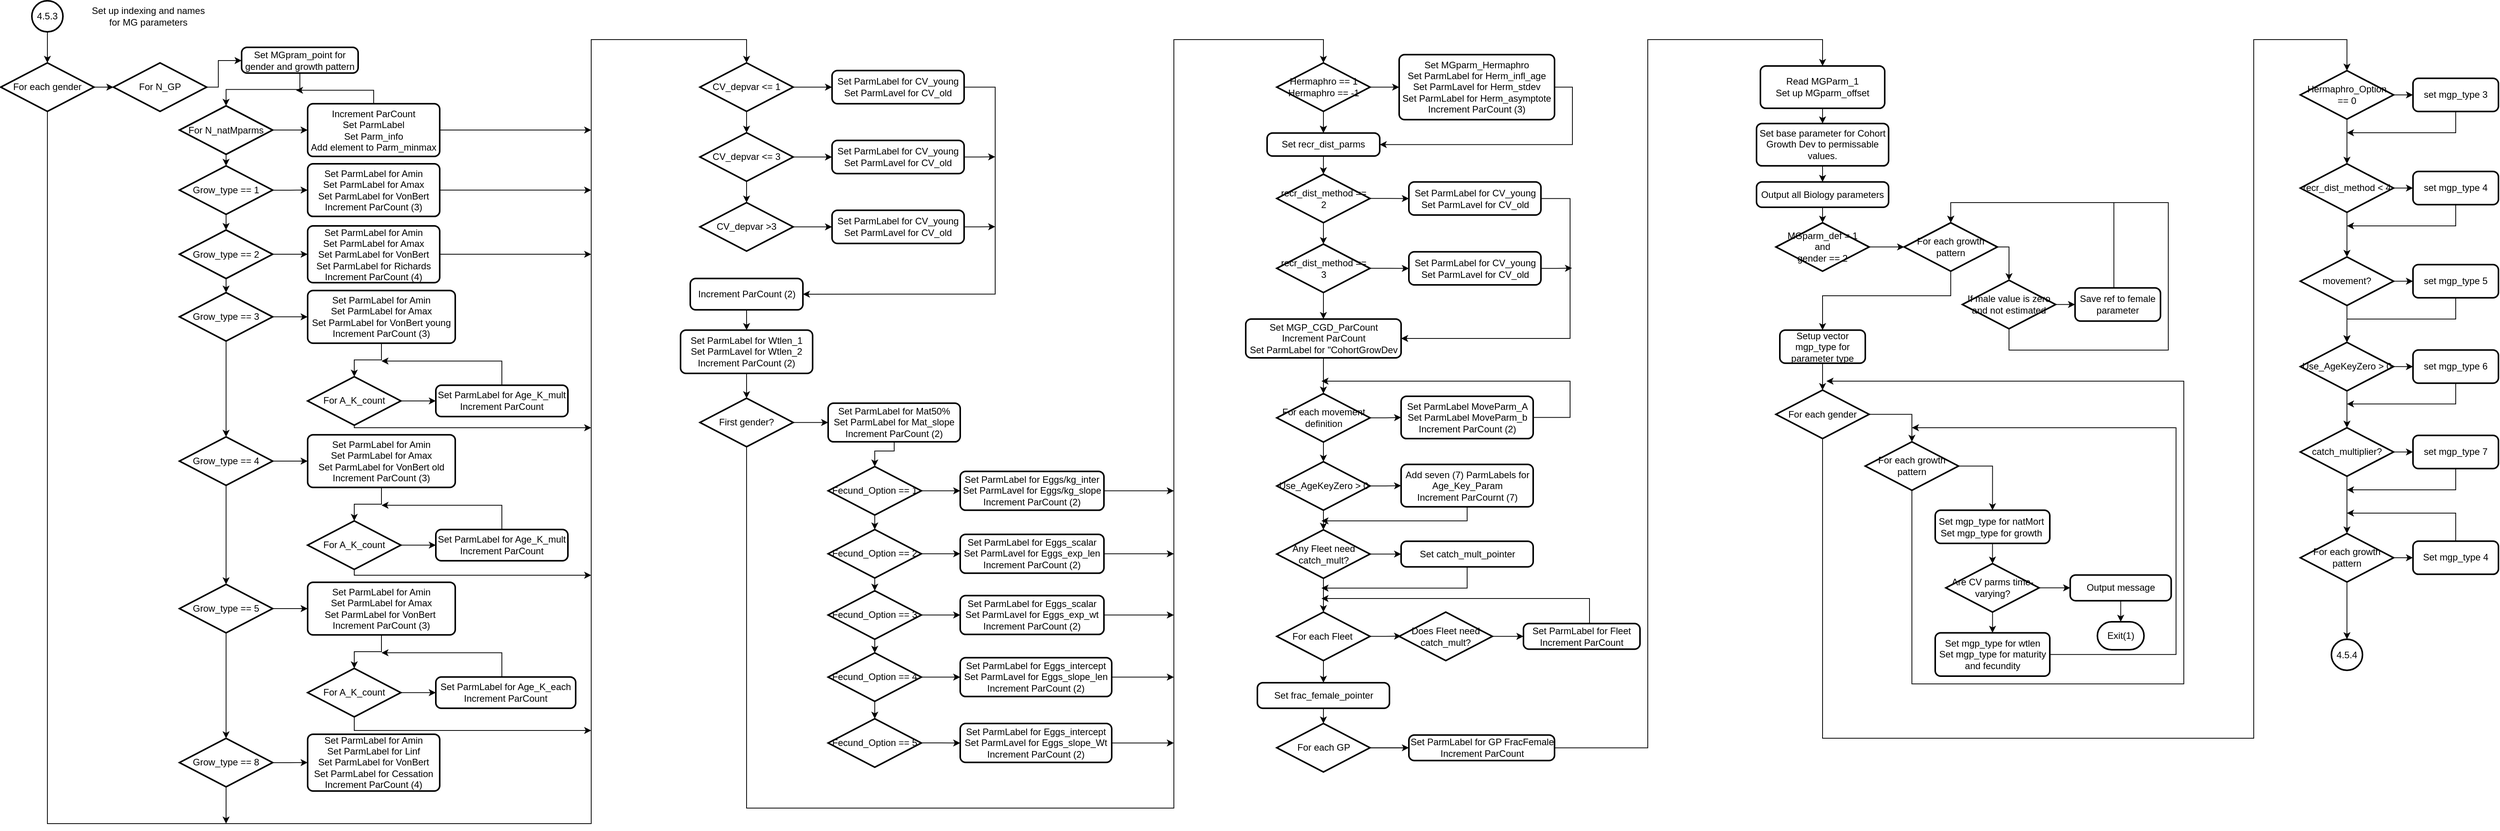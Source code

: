 <mxfile version="13.9.9" type="device"><diagram id="C5RBs43oDa-KdzZeNtuy" name="Page-1"><mxGraphModel dx="1086" dy="1835" grid="1" gridSize="10" guides="1" tooltips="1" connect="1" arrows="1" fold="1" page="1" pageScale="1" pageWidth="827" pageHeight="1169" math="0" shadow="0"><root><mxCell id="WIyWlLk6GJQsqaUBKTNV-0"/><mxCell id="WIyWlLk6GJQsqaUBKTNV-1" parent="WIyWlLk6GJQsqaUBKTNV-0"/><mxCell id="gBp-8HxVzQKSiaOTa8E5-0" style="edgeStyle=orthogonalEdgeStyle;rounded=0;orthogonalLoop=1;jettySize=auto;html=1;" parent="WIyWlLk6GJQsqaUBKTNV-1" source="gBp-8HxVzQKSiaOTa8E5-1" target="gBp-8HxVzQKSiaOTa8E5-7" edge="1"><mxGeometry relative="1" as="geometry"><mxPoint x="110" y="-1020" as="targetPoint"/></mxGeometry></mxCell><mxCell id="gBp-8HxVzQKSiaOTa8E5-1" value="4.5.3" style="strokeWidth=2;html=1;shape=mxgraph.flowchart.start_2;whiteSpace=wrap;" parent="WIyWlLk6GJQsqaUBKTNV-1" vertex="1"><mxGeometry x="90" y="-1090" width="40" height="40" as="geometry"/></mxCell><mxCell id="gBp-8HxVzQKSiaOTa8E5-4" value="Set up indexing and names for MG parameters" style="text;html=1;strokeColor=none;fillColor=none;align=center;verticalAlign=middle;whiteSpace=wrap;rounded=0;" parent="WIyWlLk6GJQsqaUBKTNV-1" vertex="1"><mxGeometry x="165" y="-1090" width="150" height="40" as="geometry"/></mxCell><mxCell id="gBp-8HxVzQKSiaOTa8E5-5" style="edgeStyle=orthogonalEdgeStyle;rounded=0;orthogonalLoop=1;jettySize=auto;html=1;entryX=0.5;entryY=0;entryDx=0;entryDy=0;entryPerimeter=0;" parent="WIyWlLk6GJQsqaUBKTNV-1" source="gBp-8HxVzQKSiaOTa8E5-7" target="gBp-8HxVzQKSiaOTa8E5-79" edge="1"><mxGeometry relative="1" as="geometry"><mxPoint x="110" y="-930" as="targetPoint"/><Array as="points"><mxPoint x="110" y="-30"/><mxPoint x="810" y="-30"/><mxPoint x="810" y="-1040"/><mxPoint x="1010" y="-1040"/></Array></mxGeometry></mxCell><mxCell id="gBp-8HxVzQKSiaOTa8E5-6" style="edgeStyle=orthogonalEdgeStyle;rounded=0;orthogonalLoop=1;jettySize=auto;html=1;" parent="WIyWlLk6GJQsqaUBKTNV-1" source="gBp-8HxVzQKSiaOTa8E5-7" target="gBp-8HxVzQKSiaOTa8E5-29" edge="1"><mxGeometry relative="1" as="geometry"><mxPoint x="220" y="-978.75" as="targetPoint"/></mxGeometry></mxCell><mxCell id="gBp-8HxVzQKSiaOTa8E5-7" value="For each gender" style="strokeWidth=2;html=1;shape=mxgraph.flowchart.decision;whiteSpace=wrap;" parent="WIyWlLk6GJQsqaUBKTNV-1" vertex="1"><mxGeometry x="50" y="-1010" width="120" height="62.5" as="geometry"/></mxCell><mxCell id="gBp-8HxVzQKSiaOTa8E5-19" value="Exit(1)" style="strokeWidth=2;html=1;shape=mxgraph.flowchart.terminator;whiteSpace=wrap;" parent="WIyWlLk6GJQsqaUBKTNV-1" vertex="1"><mxGeometry x="2748.75" y="-290" width="60" height="36" as="geometry"/></mxCell><mxCell id="gBp-8HxVzQKSiaOTa8E5-24" style="edgeStyle=orthogonalEdgeStyle;rounded=0;orthogonalLoop=1;jettySize=auto;html=1;" parent="WIyWlLk6GJQsqaUBKTNV-1" source="gBp-8HxVzQKSiaOTa8E5-218" target="gBp-8HxVzQKSiaOTa8E5-27" edge="1"><mxGeometry relative="1" as="geometry"><mxPoint x="2678.75" y="-340.2" as="sourcePoint"/></mxGeometry></mxCell><mxCell id="gBp-8HxVzQKSiaOTa8E5-26" style="edgeStyle=orthogonalEdgeStyle;rounded=0;orthogonalLoop=1;jettySize=auto;html=1;entryX=0.5;entryY=0;entryDx=0;entryDy=0;entryPerimeter=0;" parent="WIyWlLk6GJQsqaUBKTNV-1" source="gBp-8HxVzQKSiaOTa8E5-27" target="gBp-8HxVzQKSiaOTa8E5-19" edge="1"><mxGeometry relative="1" as="geometry"/></mxCell><mxCell id="gBp-8HxVzQKSiaOTa8E5-27" value="Output message" style="rounded=1;whiteSpace=wrap;html=1;absoluteArcSize=1;arcSize=14;strokeWidth=2;" parent="WIyWlLk6GJQsqaUBKTNV-1" vertex="1"><mxGeometry x="2713.75" y="-350.28" width="130" height="33.12" as="geometry"/></mxCell><mxCell id="gBp-8HxVzQKSiaOTa8E5-34" style="edgeStyle=orthogonalEdgeStyle;rounded=0;orthogonalLoop=1;jettySize=auto;html=1;entryX=0.5;entryY=0;entryDx=0;entryDy=0;entryPerimeter=0;" parent="WIyWlLk6GJQsqaUBKTNV-1" source="gBp-8HxVzQKSiaOTa8E5-28" target="gBp-8HxVzQKSiaOTa8E5-30" edge="1"><mxGeometry relative="1" as="geometry"/></mxCell><mxCell id="gBp-8HxVzQKSiaOTa8E5-28" value="Set MGpram_point for gender and growth pattern" style="rounded=1;whiteSpace=wrap;html=1;absoluteArcSize=1;arcSize=14;strokeWidth=2;" parent="WIyWlLk6GJQsqaUBKTNV-1" vertex="1"><mxGeometry x="360" y="-1030" width="150" height="33.12" as="geometry"/></mxCell><mxCell id="gBp-8HxVzQKSiaOTa8E5-33" style="edgeStyle=orthogonalEdgeStyle;rounded=0;orthogonalLoop=1;jettySize=auto;html=1;" parent="WIyWlLk6GJQsqaUBKTNV-1" source="gBp-8HxVzQKSiaOTa8E5-29" target="gBp-8HxVzQKSiaOTa8E5-28" edge="1"><mxGeometry relative="1" as="geometry"><Array as="points"><mxPoint x="330" y="-979"/><mxPoint x="330" y="-1013"/></Array></mxGeometry></mxCell><mxCell id="gBp-8HxVzQKSiaOTa8E5-29" value="For N_GP" style="strokeWidth=2;html=1;shape=mxgraph.flowchart.decision;whiteSpace=wrap;" parent="WIyWlLk6GJQsqaUBKTNV-1" vertex="1"><mxGeometry x="195" y="-1010" width="120" height="62.5" as="geometry"/></mxCell><mxCell id="gBp-8HxVzQKSiaOTa8E5-35" style="edgeStyle=orthogonalEdgeStyle;rounded=0;orthogonalLoop=1;jettySize=auto;html=1;" parent="WIyWlLk6GJQsqaUBKTNV-1" source="gBp-8HxVzQKSiaOTa8E5-30" target="gBp-8HxVzQKSiaOTa8E5-31" edge="1"><mxGeometry relative="1" as="geometry"/></mxCell><mxCell id="gBp-8HxVzQKSiaOTa8E5-36" style="edgeStyle=orthogonalEdgeStyle;rounded=0;orthogonalLoop=1;jettySize=auto;html=1;" parent="WIyWlLk6GJQsqaUBKTNV-1" source="gBp-8HxVzQKSiaOTa8E5-30" target="gBp-8HxVzQKSiaOTa8E5-32" edge="1"><mxGeometry relative="1" as="geometry"/></mxCell><mxCell id="gBp-8HxVzQKSiaOTa8E5-30" value="For N_natMparms" style="strokeWidth=2;html=1;shape=mxgraph.flowchart.decision;whiteSpace=wrap;" parent="WIyWlLk6GJQsqaUBKTNV-1" vertex="1"><mxGeometry x="280" y="-954.69" width="120" height="62.5" as="geometry"/></mxCell><mxCell id="gBp-8HxVzQKSiaOTa8E5-39" style="edgeStyle=orthogonalEdgeStyle;rounded=0;orthogonalLoop=1;jettySize=auto;html=1;" parent="WIyWlLk6GJQsqaUBKTNV-1" source="gBp-8HxVzQKSiaOTa8E5-31" target="gBp-8HxVzQKSiaOTa8E5-38" edge="1"><mxGeometry relative="1" as="geometry"/></mxCell><mxCell id="gBp-8HxVzQKSiaOTa8E5-43" style="edgeStyle=orthogonalEdgeStyle;rounded=0;orthogonalLoop=1;jettySize=auto;html=1;" parent="WIyWlLk6GJQsqaUBKTNV-1" source="gBp-8HxVzQKSiaOTa8E5-31" target="gBp-8HxVzQKSiaOTa8E5-41" edge="1"><mxGeometry relative="1" as="geometry"/></mxCell><mxCell id="gBp-8HxVzQKSiaOTa8E5-31" value="Grow_type == 1" style="strokeWidth=2;html=1;shape=mxgraph.flowchart.decision;whiteSpace=wrap;" parent="WIyWlLk6GJQsqaUBKTNV-1" vertex="1"><mxGeometry x="280" y="-877.34" width="120" height="62.5" as="geometry"/></mxCell><mxCell id="gBp-8HxVzQKSiaOTa8E5-37" style="edgeStyle=orthogonalEdgeStyle;rounded=0;orthogonalLoop=1;jettySize=auto;html=1;" parent="WIyWlLk6GJQsqaUBKTNV-1" source="gBp-8HxVzQKSiaOTa8E5-32" edge="1"><mxGeometry relative="1" as="geometry"><mxPoint x="430" y="-974.69" as="targetPoint"/><Array as="points"><mxPoint x="530" y="-974.69"/></Array></mxGeometry></mxCell><mxCell id="gBp-8HxVzQKSiaOTa8E5-85" style="edgeStyle=orthogonalEdgeStyle;rounded=0;orthogonalLoop=1;jettySize=auto;html=1;" parent="WIyWlLk6GJQsqaUBKTNV-1" source="gBp-8HxVzQKSiaOTa8E5-32" edge="1"><mxGeometry relative="1" as="geometry"><mxPoint x="810" y="-923.445" as="targetPoint"/></mxGeometry></mxCell><mxCell id="gBp-8HxVzQKSiaOTa8E5-32" value="Increment ParCount&lt;br&gt;Set ParmLabel&lt;br&gt;Set Parm_info&lt;br&gt;Add element to Parm_minmax" style="rounded=1;whiteSpace=wrap;html=1;absoluteArcSize=1;arcSize=14;strokeWidth=2;" parent="WIyWlLk6GJQsqaUBKTNV-1" vertex="1"><mxGeometry x="445" y="-957.35" width="170" height="67.81" as="geometry"/></mxCell><mxCell id="gBp-8HxVzQKSiaOTa8E5-84" style="edgeStyle=orthogonalEdgeStyle;rounded=0;orthogonalLoop=1;jettySize=auto;html=1;" parent="WIyWlLk6GJQsqaUBKTNV-1" source="gBp-8HxVzQKSiaOTa8E5-38" edge="1"><mxGeometry relative="1" as="geometry"><mxPoint x="810" y="-846.095" as="targetPoint"/></mxGeometry></mxCell><mxCell id="gBp-8HxVzQKSiaOTa8E5-38" value="Set ParmLabel for Amin&lt;br&gt;Set ParmLabel for Amax&lt;br&gt;Set ParmLabel for VonBert&lt;br&gt;Increment ParCount (3)" style="rounded=1;whiteSpace=wrap;html=1;absoluteArcSize=1;arcSize=14;strokeWidth=2;" parent="WIyWlLk6GJQsqaUBKTNV-1" vertex="1"><mxGeometry x="445" y="-880.0" width="170" height="67.81" as="geometry"/></mxCell><mxCell id="gBp-8HxVzQKSiaOTa8E5-40" style="edgeStyle=orthogonalEdgeStyle;rounded=0;orthogonalLoop=1;jettySize=auto;html=1;" parent="WIyWlLk6GJQsqaUBKTNV-1" source="gBp-8HxVzQKSiaOTa8E5-41" target="gBp-8HxVzQKSiaOTa8E5-45" edge="1"><mxGeometry relative="1" as="geometry"><mxPoint x="445" y="-763.397" as="targetPoint"/></mxGeometry></mxCell><mxCell id="gBp-8HxVzQKSiaOTa8E5-49" style="edgeStyle=orthogonalEdgeStyle;rounded=0;orthogonalLoop=1;jettySize=auto;html=1;" parent="WIyWlLk6GJQsqaUBKTNV-1" source="gBp-8HxVzQKSiaOTa8E5-41" target="gBp-8HxVzQKSiaOTa8E5-47" edge="1"><mxGeometry relative="1" as="geometry"/></mxCell><mxCell id="gBp-8HxVzQKSiaOTa8E5-41" value="Grow_type == 2" style="strokeWidth=2;html=1;shape=mxgraph.flowchart.decision;whiteSpace=wrap;" parent="WIyWlLk6GJQsqaUBKTNV-1" vertex="1"><mxGeometry x="280" y="-794.69" width="120" height="62.5" as="geometry"/></mxCell><mxCell id="gBp-8HxVzQKSiaOTa8E5-83" style="edgeStyle=orthogonalEdgeStyle;rounded=0;orthogonalLoop=1;jettySize=auto;html=1;" parent="WIyWlLk6GJQsqaUBKTNV-1" source="gBp-8HxVzQKSiaOTa8E5-45" edge="1"><mxGeometry relative="1" as="geometry"><mxPoint x="810" y="-763.44" as="targetPoint"/></mxGeometry></mxCell><mxCell id="gBp-8HxVzQKSiaOTa8E5-45" value="Set ParmLabel for Amin&lt;br&gt;Set ParmLabel for Amax&lt;br&gt;Set ParmLabel for VonBert&lt;br&gt;Set ParmLabel for Richards&lt;br&gt;Increment ParCount (4)" style="rounded=1;whiteSpace=wrap;html=1;absoluteArcSize=1;arcSize=14;strokeWidth=2;" parent="WIyWlLk6GJQsqaUBKTNV-1" vertex="1"><mxGeometry x="445" y="-800" width="170" height="73.12" as="geometry"/></mxCell><mxCell id="gBp-8HxVzQKSiaOTa8E5-46" style="edgeStyle=orthogonalEdgeStyle;rounded=0;orthogonalLoop=1;jettySize=auto;html=1;" parent="WIyWlLk6GJQsqaUBKTNV-1" source="gBp-8HxVzQKSiaOTa8E5-47" target="gBp-8HxVzQKSiaOTa8E5-48" edge="1"><mxGeometry relative="1" as="geometry"/></mxCell><mxCell id="gBp-8HxVzQKSiaOTa8E5-63" style="edgeStyle=orthogonalEdgeStyle;rounded=0;orthogonalLoop=1;jettySize=auto;html=1;" parent="WIyWlLk6GJQsqaUBKTNV-1" source="gBp-8HxVzQKSiaOTa8E5-47" target="gBp-8HxVzQKSiaOTa8E5-56" edge="1"><mxGeometry relative="1" as="geometry"/></mxCell><mxCell id="gBp-8HxVzQKSiaOTa8E5-47" value="Grow_type == 3" style="strokeWidth=2;html=1;shape=mxgraph.flowchart.decision;whiteSpace=wrap;" parent="WIyWlLk6GJQsqaUBKTNV-1" vertex="1"><mxGeometry x="280" y="-714.07" width="120" height="62.5" as="geometry"/></mxCell><mxCell id="gBp-8HxVzQKSiaOTa8E5-54" style="edgeStyle=orthogonalEdgeStyle;rounded=0;orthogonalLoop=1;jettySize=auto;html=1;" parent="WIyWlLk6GJQsqaUBKTNV-1" source="gBp-8HxVzQKSiaOTa8E5-48" target="gBp-8HxVzQKSiaOTa8E5-51" edge="1"><mxGeometry relative="1" as="geometry"/></mxCell><mxCell id="gBp-8HxVzQKSiaOTa8E5-48" value="Set ParmLabel for Amin&lt;br&gt;Set ParmLabel for Amax&lt;br&gt;Set ParmLabel for VonBert young&lt;br&gt;Increment ParCount (3)" style="rounded=1;whiteSpace=wrap;html=1;absoluteArcSize=1;arcSize=14;strokeWidth=2;" parent="WIyWlLk6GJQsqaUBKTNV-1" vertex="1"><mxGeometry x="445" y="-716.73" width="190" height="67.81" as="geometry"/></mxCell><mxCell id="gBp-8HxVzQKSiaOTa8E5-50" style="edgeStyle=orthogonalEdgeStyle;rounded=0;orthogonalLoop=1;jettySize=auto;html=1;" parent="WIyWlLk6GJQsqaUBKTNV-1" source="gBp-8HxVzQKSiaOTa8E5-51" target="gBp-8HxVzQKSiaOTa8E5-53" edge="1"><mxGeometry relative="1" as="geometry"/></mxCell><mxCell id="gBp-8HxVzQKSiaOTa8E5-82" style="edgeStyle=orthogonalEdgeStyle;rounded=0;orthogonalLoop=1;jettySize=auto;html=1;" parent="WIyWlLk6GJQsqaUBKTNV-1" source="gBp-8HxVzQKSiaOTa8E5-51" edge="1"><mxGeometry relative="1" as="geometry"><mxPoint x="810" y="-540" as="targetPoint"/><Array as="points"><mxPoint x="505" y="-540"/></Array></mxGeometry></mxCell><mxCell id="gBp-8HxVzQKSiaOTa8E5-51" value="For A_K_count" style="strokeWidth=2;html=1;shape=mxgraph.flowchart.decision;whiteSpace=wrap;" parent="WIyWlLk6GJQsqaUBKTNV-1" vertex="1"><mxGeometry x="445" y="-605.8" width="120" height="62.5" as="geometry"/></mxCell><mxCell id="gBp-8HxVzQKSiaOTa8E5-52" style="edgeStyle=orthogonalEdgeStyle;rounded=0;orthogonalLoop=1;jettySize=auto;html=1;" parent="WIyWlLk6GJQsqaUBKTNV-1" source="gBp-8HxVzQKSiaOTa8E5-53" edge="1"><mxGeometry relative="1" as="geometry"><mxPoint x="540" y="-625.92" as="targetPoint"/><Array as="points"><mxPoint x="695" y="-625.8"/></Array></mxGeometry></mxCell><mxCell id="gBp-8HxVzQKSiaOTa8E5-53" value="Set ParmLabel for Age_K_mult&lt;br&gt;Increment ParCount" style="rounded=1;whiteSpace=wrap;html=1;absoluteArcSize=1;arcSize=14;strokeWidth=2;" parent="WIyWlLk6GJQsqaUBKTNV-1" vertex="1"><mxGeometry x="610" y="-594.69" width="170" height="40.27" as="geometry"/></mxCell><mxCell id="gBp-8HxVzQKSiaOTa8E5-55" style="edgeStyle=orthogonalEdgeStyle;rounded=0;orthogonalLoop=1;jettySize=auto;html=1;" parent="WIyWlLk6GJQsqaUBKTNV-1" source="gBp-8HxVzQKSiaOTa8E5-56" target="gBp-8HxVzQKSiaOTa8E5-58" edge="1"><mxGeometry relative="1" as="geometry"/></mxCell><mxCell id="gBp-8HxVzQKSiaOTa8E5-72" style="edgeStyle=orthogonalEdgeStyle;rounded=0;orthogonalLoop=1;jettySize=auto;html=1;" parent="WIyWlLk6GJQsqaUBKTNV-1" source="gBp-8HxVzQKSiaOTa8E5-56" target="gBp-8HxVzQKSiaOTa8E5-65" edge="1"><mxGeometry relative="1" as="geometry"/></mxCell><mxCell id="gBp-8HxVzQKSiaOTa8E5-56" value="Grow_type == 4" style="strokeWidth=2;html=1;shape=mxgraph.flowchart.decision;whiteSpace=wrap;" parent="WIyWlLk6GJQsqaUBKTNV-1" vertex="1"><mxGeometry x="280" y="-528.26" width="120" height="62.5" as="geometry"/></mxCell><mxCell id="gBp-8HxVzQKSiaOTa8E5-57" style="edgeStyle=orthogonalEdgeStyle;rounded=0;orthogonalLoop=1;jettySize=auto;html=1;" parent="WIyWlLk6GJQsqaUBKTNV-1" source="gBp-8HxVzQKSiaOTa8E5-58" target="gBp-8HxVzQKSiaOTa8E5-60" edge="1"><mxGeometry relative="1" as="geometry"/></mxCell><mxCell id="gBp-8HxVzQKSiaOTa8E5-58" value="Set ParmLabel for Amin&lt;br&gt;Set ParmLabel for Amax&lt;br&gt;Set ParmLabel for VonBert old&lt;br&gt;Increment ParCount (3)" style="rounded=1;whiteSpace=wrap;html=1;absoluteArcSize=1;arcSize=14;strokeWidth=2;" parent="WIyWlLk6GJQsqaUBKTNV-1" vertex="1"><mxGeometry x="445" y="-530.92" width="190" height="67.81" as="geometry"/></mxCell><mxCell id="gBp-8HxVzQKSiaOTa8E5-59" style="edgeStyle=orthogonalEdgeStyle;rounded=0;orthogonalLoop=1;jettySize=auto;html=1;" parent="WIyWlLk6GJQsqaUBKTNV-1" source="gBp-8HxVzQKSiaOTa8E5-60" target="gBp-8HxVzQKSiaOTa8E5-62" edge="1"><mxGeometry relative="1" as="geometry"/></mxCell><mxCell id="gBp-8HxVzQKSiaOTa8E5-81" style="edgeStyle=orthogonalEdgeStyle;rounded=0;orthogonalLoop=1;jettySize=auto;html=1;" parent="WIyWlLk6GJQsqaUBKTNV-1" source="gBp-8HxVzQKSiaOTa8E5-60" edge="1"><mxGeometry relative="1" as="geometry"><mxPoint x="810" y="-350" as="targetPoint"/><Array as="points"><mxPoint x="505" y="-350"/></Array></mxGeometry></mxCell><mxCell id="gBp-8HxVzQKSiaOTa8E5-60" value="For A_K_count" style="strokeWidth=2;html=1;shape=mxgraph.flowchart.decision;whiteSpace=wrap;" parent="WIyWlLk6GJQsqaUBKTNV-1" vertex="1"><mxGeometry x="445" y="-419.99" width="120" height="62.5" as="geometry"/></mxCell><mxCell id="gBp-8HxVzQKSiaOTa8E5-61" style="edgeStyle=orthogonalEdgeStyle;rounded=0;orthogonalLoop=1;jettySize=auto;html=1;" parent="WIyWlLk6GJQsqaUBKTNV-1" source="gBp-8HxVzQKSiaOTa8E5-62" edge="1"><mxGeometry relative="1" as="geometry"><mxPoint x="540" y="-440.11" as="targetPoint"/><Array as="points"><mxPoint x="695" y="-439.99"/></Array></mxGeometry></mxCell><mxCell id="gBp-8HxVzQKSiaOTa8E5-62" value="Set ParmLabel for Age_K_mult&lt;br&gt;Increment ParCount" style="rounded=1;whiteSpace=wrap;html=1;absoluteArcSize=1;arcSize=14;strokeWidth=2;" parent="WIyWlLk6GJQsqaUBKTNV-1" vertex="1"><mxGeometry x="610" y="-408.88" width="170" height="40.27" as="geometry"/></mxCell><mxCell id="gBp-8HxVzQKSiaOTa8E5-64" style="edgeStyle=orthogonalEdgeStyle;rounded=0;orthogonalLoop=1;jettySize=auto;html=1;" parent="WIyWlLk6GJQsqaUBKTNV-1" source="gBp-8HxVzQKSiaOTa8E5-65" target="gBp-8HxVzQKSiaOTa8E5-67" edge="1"><mxGeometry relative="1" as="geometry"/></mxCell><mxCell id="gBp-8HxVzQKSiaOTa8E5-78" style="edgeStyle=orthogonalEdgeStyle;rounded=0;orthogonalLoop=1;jettySize=auto;html=1;" parent="WIyWlLk6GJQsqaUBKTNV-1" source="gBp-8HxVzQKSiaOTa8E5-65" target="gBp-8HxVzQKSiaOTa8E5-76" edge="1"><mxGeometry relative="1" as="geometry"/></mxCell><mxCell id="gBp-8HxVzQKSiaOTa8E5-65" value="Grow_type == 5" style="strokeWidth=2;html=1;shape=mxgraph.flowchart.decision;whiteSpace=wrap;" parent="WIyWlLk6GJQsqaUBKTNV-1" vertex="1"><mxGeometry x="280" y="-338.26" width="120" height="62.5" as="geometry"/></mxCell><mxCell id="gBp-8HxVzQKSiaOTa8E5-66" style="edgeStyle=orthogonalEdgeStyle;rounded=0;orthogonalLoop=1;jettySize=auto;html=1;" parent="WIyWlLk6GJQsqaUBKTNV-1" source="gBp-8HxVzQKSiaOTa8E5-67" target="gBp-8HxVzQKSiaOTa8E5-69" edge="1"><mxGeometry relative="1" as="geometry"/></mxCell><mxCell id="gBp-8HxVzQKSiaOTa8E5-67" value="Set ParmLabel for Amin&lt;br&gt;Set ParmLabel for Amax&lt;br&gt;Set ParmLabel for VonBert&amp;nbsp;&lt;br&gt;Increment ParCount (3)" style="rounded=1;whiteSpace=wrap;html=1;absoluteArcSize=1;arcSize=14;strokeWidth=2;" parent="WIyWlLk6GJQsqaUBKTNV-1" vertex="1"><mxGeometry x="445" y="-340.92" width="190" height="67.81" as="geometry"/></mxCell><mxCell id="gBp-8HxVzQKSiaOTa8E5-68" style="edgeStyle=orthogonalEdgeStyle;rounded=0;orthogonalLoop=1;jettySize=auto;html=1;" parent="WIyWlLk6GJQsqaUBKTNV-1" source="gBp-8HxVzQKSiaOTa8E5-69" target="gBp-8HxVzQKSiaOTa8E5-71" edge="1"><mxGeometry relative="1" as="geometry"/></mxCell><mxCell id="gBp-8HxVzQKSiaOTa8E5-80" style="edgeStyle=orthogonalEdgeStyle;rounded=0;orthogonalLoop=1;jettySize=auto;html=1;" parent="WIyWlLk6GJQsqaUBKTNV-1" source="gBp-8HxVzQKSiaOTa8E5-69" edge="1"><mxGeometry relative="1" as="geometry"><mxPoint x="810" y="-150" as="targetPoint"/><Array as="points"><mxPoint x="505" y="-150"/></Array></mxGeometry></mxCell><mxCell id="gBp-8HxVzQKSiaOTa8E5-69" value="For A_K_count" style="strokeWidth=2;html=1;shape=mxgraph.flowchart.decision;whiteSpace=wrap;" parent="WIyWlLk6GJQsqaUBKTNV-1" vertex="1"><mxGeometry x="445" y="-229.99" width="120" height="62.5" as="geometry"/></mxCell><mxCell id="gBp-8HxVzQKSiaOTa8E5-70" style="edgeStyle=orthogonalEdgeStyle;rounded=0;orthogonalLoop=1;jettySize=auto;html=1;" parent="WIyWlLk6GJQsqaUBKTNV-1" source="gBp-8HxVzQKSiaOTa8E5-71" edge="1"><mxGeometry relative="1" as="geometry"><mxPoint x="540" y="-250.11" as="targetPoint"/><Array as="points"><mxPoint x="695" y="-249.99"/></Array></mxGeometry></mxCell><mxCell id="gBp-8HxVzQKSiaOTa8E5-71" value="Set ParmLabel for Age_K_each&lt;br&gt;Increment ParCount" style="rounded=1;whiteSpace=wrap;html=1;absoluteArcSize=1;arcSize=14;strokeWidth=2;" parent="WIyWlLk6GJQsqaUBKTNV-1" vertex="1"><mxGeometry x="610" y="-218.88" width="180" height="40.27" as="geometry"/></mxCell><mxCell id="gBp-8HxVzQKSiaOTa8E5-74" style="edgeStyle=orthogonalEdgeStyle;rounded=0;orthogonalLoop=1;jettySize=auto;html=1;" parent="WIyWlLk6GJQsqaUBKTNV-1" source="gBp-8HxVzQKSiaOTa8E5-76" target="gBp-8HxVzQKSiaOTa8E5-77" edge="1"><mxGeometry relative="1" as="geometry"><mxPoint x="445" y="-108.557" as="targetPoint"/></mxGeometry></mxCell><mxCell id="gBp-8HxVzQKSiaOTa8E5-75" style="edgeStyle=orthogonalEdgeStyle;rounded=0;orthogonalLoop=1;jettySize=auto;html=1;" parent="WIyWlLk6GJQsqaUBKTNV-1" source="gBp-8HxVzQKSiaOTa8E5-76" edge="1"><mxGeometry relative="1" as="geometry"><mxPoint x="340" y="-30" as="targetPoint"/></mxGeometry></mxCell><mxCell id="gBp-8HxVzQKSiaOTa8E5-76" value="Grow_type == 8" style="strokeWidth=2;html=1;shape=mxgraph.flowchart.decision;whiteSpace=wrap;" parent="WIyWlLk6GJQsqaUBKTNV-1" vertex="1"><mxGeometry x="280" y="-139.85" width="120" height="62.5" as="geometry"/></mxCell><mxCell id="gBp-8HxVzQKSiaOTa8E5-77" value="Set ParmLabel for Amin&lt;br&gt;Set ParmLabel for Linf&lt;br&gt;Set ParmLabel for VonBert&lt;br&gt;Set ParmLabel for Cessation&lt;br&gt;Increment ParCount (4)" style="rounded=1;whiteSpace=wrap;html=1;absoluteArcSize=1;arcSize=14;strokeWidth=2;" parent="WIyWlLk6GJQsqaUBKTNV-1" vertex="1"><mxGeometry x="445" y="-145.16" width="170" height="73.12" as="geometry"/></mxCell><mxCell id="gBp-8HxVzQKSiaOTa8E5-87" style="edgeStyle=orthogonalEdgeStyle;rounded=0;orthogonalLoop=1;jettySize=auto;html=1;" parent="WIyWlLk6GJQsqaUBKTNV-1" source="gBp-8HxVzQKSiaOTa8E5-79" target="gBp-8HxVzQKSiaOTa8E5-86" edge="1"><mxGeometry relative="1" as="geometry"/></mxCell><mxCell id="gBp-8HxVzQKSiaOTa8E5-97" style="edgeStyle=orthogonalEdgeStyle;rounded=0;orthogonalLoop=1;jettySize=auto;html=1;" parent="WIyWlLk6GJQsqaUBKTNV-1" source="gBp-8HxVzQKSiaOTa8E5-79" target="gBp-8HxVzQKSiaOTa8E5-89" edge="1"><mxGeometry relative="1" as="geometry"/></mxCell><mxCell id="gBp-8HxVzQKSiaOTa8E5-79" value="CV_depvar &amp;lt;= 1" style="strokeWidth=2;html=1;shape=mxgraph.flowchart.decision;whiteSpace=wrap;" parent="WIyWlLk6GJQsqaUBKTNV-1" vertex="1"><mxGeometry x="950" y="-1010" width="120" height="62.5" as="geometry"/></mxCell><mxCell id="gBp-8HxVzQKSiaOTa8E5-98" style="edgeStyle=orthogonalEdgeStyle;rounded=0;orthogonalLoop=1;jettySize=auto;html=1;entryX=1;entryY=0.5;entryDx=0;entryDy=0;" parent="WIyWlLk6GJQsqaUBKTNV-1" source="gBp-8HxVzQKSiaOTa8E5-86" target="gBp-8HxVzQKSiaOTa8E5-94" edge="1"><mxGeometry relative="1" as="geometry"><Array as="points"><mxPoint x="1330" y="-979"/><mxPoint x="1330" y="-712"/></Array></mxGeometry></mxCell><mxCell id="gBp-8HxVzQKSiaOTa8E5-86" value="Set ParmLabel for CV_young&lt;br&gt;Set ParmLavel for CV_old" style="rounded=1;whiteSpace=wrap;html=1;absoluteArcSize=1;arcSize=14;strokeWidth=2;" parent="WIyWlLk6GJQsqaUBKTNV-1" vertex="1"><mxGeometry x="1120" y="-1000.08" width="170" height="42.66" as="geometry"/></mxCell><mxCell id="gBp-8HxVzQKSiaOTa8E5-88" style="edgeStyle=orthogonalEdgeStyle;rounded=0;orthogonalLoop=1;jettySize=auto;html=1;" parent="WIyWlLk6GJQsqaUBKTNV-1" source="gBp-8HxVzQKSiaOTa8E5-89" target="gBp-8HxVzQKSiaOTa8E5-90" edge="1"><mxGeometry relative="1" as="geometry"/></mxCell><mxCell id="gBp-8HxVzQKSiaOTa8E5-96" style="edgeStyle=orthogonalEdgeStyle;rounded=0;orthogonalLoop=1;jettySize=auto;html=1;" parent="WIyWlLk6GJQsqaUBKTNV-1" source="gBp-8HxVzQKSiaOTa8E5-89" target="gBp-8HxVzQKSiaOTa8E5-92" edge="1"><mxGeometry relative="1" as="geometry"/></mxCell><mxCell id="gBp-8HxVzQKSiaOTa8E5-89" value="CV_depvar &amp;lt;= 3" style="strokeWidth=2;html=1;shape=mxgraph.flowchart.decision;whiteSpace=wrap;" parent="WIyWlLk6GJQsqaUBKTNV-1" vertex="1"><mxGeometry x="950" y="-920" width="120" height="62.5" as="geometry"/></mxCell><mxCell id="gBp-8HxVzQKSiaOTa8E5-99" style="edgeStyle=orthogonalEdgeStyle;rounded=0;orthogonalLoop=1;jettySize=auto;html=1;" parent="WIyWlLk6GJQsqaUBKTNV-1" source="gBp-8HxVzQKSiaOTa8E5-90" edge="1"><mxGeometry relative="1" as="geometry"><mxPoint x="1330" y="-889" as="targetPoint"/></mxGeometry></mxCell><mxCell id="gBp-8HxVzQKSiaOTa8E5-90" value="Set ParmLabel for CV_young&lt;br&gt;Set ParmLavel for CV_old" style="rounded=1;whiteSpace=wrap;html=1;absoluteArcSize=1;arcSize=14;strokeWidth=2;" parent="WIyWlLk6GJQsqaUBKTNV-1" vertex="1"><mxGeometry x="1120" y="-910.08" width="170" height="42.66" as="geometry"/></mxCell><mxCell id="gBp-8HxVzQKSiaOTa8E5-91" style="edgeStyle=orthogonalEdgeStyle;rounded=0;orthogonalLoop=1;jettySize=auto;html=1;" parent="WIyWlLk6GJQsqaUBKTNV-1" source="gBp-8HxVzQKSiaOTa8E5-92" target="gBp-8HxVzQKSiaOTa8E5-93" edge="1"><mxGeometry relative="1" as="geometry"/></mxCell><mxCell id="gBp-8HxVzQKSiaOTa8E5-92" value="CV_depvar &amp;gt;3" style="strokeWidth=2;html=1;shape=mxgraph.flowchart.decision;whiteSpace=wrap;" parent="WIyWlLk6GJQsqaUBKTNV-1" vertex="1"><mxGeometry x="950" y="-830" width="120" height="62.5" as="geometry"/></mxCell><mxCell id="gBp-8HxVzQKSiaOTa8E5-100" style="edgeStyle=orthogonalEdgeStyle;rounded=0;orthogonalLoop=1;jettySize=auto;html=1;" parent="WIyWlLk6GJQsqaUBKTNV-1" source="gBp-8HxVzQKSiaOTa8E5-93" edge="1"><mxGeometry relative="1" as="geometry"><mxPoint x="1330" y="-799" as="targetPoint"/></mxGeometry></mxCell><mxCell id="gBp-8HxVzQKSiaOTa8E5-93" value="Set ParmLabel for CV_young&lt;br&gt;Set ParmLavel for CV_old" style="rounded=1;whiteSpace=wrap;html=1;absoluteArcSize=1;arcSize=14;strokeWidth=2;" parent="WIyWlLk6GJQsqaUBKTNV-1" vertex="1"><mxGeometry x="1120" y="-820.08" width="170" height="42.66" as="geometry"/></mxCell><mxCell id="gBp-8HxVzQKSiaOTa8E5-102" style="edgeStyle=orthogonalEdgeStyle;rounded=0;orthogonalLoop=1;jettySize=auto;html=1;entryX=0.5;entryY=0;entryDx=0;entryDy=0;" parent="WIyWlLk6GJQsqaUBKTNV-1" source="gBp-8HxVzQKSiaOTa8E5-94" target="gBp-8HxVzQKSiaOTa8E5-101" edge="1"><mxGeometry relative="1" as="geometry"/></mxCell><mxCell id="gBp-8HxVzQKSiaOTa8E5-94" value="Increment ParCount (2)" style="rounded=1;whiteSpace=wrap;html=1;absoluteArcSize=1;arcSize=14;strokeWidth=2;" parent="WIyWlLk6GJQsqaUBKTNV-1" vertex="1"><mxGeometry x="937.5" y="-732.19" width="145" height="40.27" as="geometry"/></mxCell><mxCell id="gBp-8HxVzQKSiaOTa8E5-107" style="edgeStyle=orthogonalEdgeStyle;rounded=0;orthogonalLoop=1;jettySize=auto;html=1;" parent="WIyWlLk6GJQsqaUBKTNV-1" source="gBp-8HxVzQKSiaOTa8E5-101" target="gBp-8HxVzQKSiaOTa8E5-105" edge="1"><mxGeometry relative="1" as="geometry"/></mxCell><mxCell id="gBp-8HxVzQKSiaOTa8E5-101" value="Set ParmLabel for Wtlen_1&lt;br&gt;Set ParmLavel for Wtlen_2&lt;br&gt;Increment ParCount (2)" style="rounded=1;whiteSpace=wrap;html=1;absoluteArcSize=1;arcSize=14;strokeWidth=2;" parent="WIyWlLk6GJQsqaUBKTNV-1" vertex="1"><mxGeometry x="925" y="-665.78" width="170" height="55.78" as="geometry"/></mxCell><mxCell id="gBp-8HxVzQKSiaOTa8E5-103" style="edgeStyle=orthogonalEdgeStyle;rounded=0;orthogonalLoop=1;jettySize=auto;html=1;" parent="WIyWlLk6GJQsqaUBKTNV-1" source="gBp-8HxVzQKSiaOTa8E5-105" target="gBp-8HxVzQKSiaOTa8E5-106" edge="1"><mxGeometry relative="1" as="geometry"><mxPoint x="1115" y="-546.697" as="targetPoint"/></mxGeometry></mxCell><mxCell id="gBp-8HxVzQKSiaOTa8E5-104" style="edgeStyle=orthogonalEdgeStyle;rounded=0;orthogonalLoop=1;jettySize=auto;html=1;entryX=0.5;entryY=0;entryDx=0;entryDy=0;entryPerimeter=0;" parent="WIyWlLk6GJQsqaUBKTNV-1" source="gBp-8HxVzQKSiaOTa8E5-105" target="gBp-8HxVzQKSiaOTa8E5-130" edge="1"><mxGeometry relative="1" as="geometry"><mxPoint x="1010" y="-497.37" as="targetPoint"/><Array as="points"><mxPoint x="1010" y="-50"/><mxPoint x="1560" y="-50"/><mxPoint x="1560" y="-1040"/><mxPoint x="1753" y="-1040"/></Array></mxGeometry></mxCell><mxCell id="gBp-8HxVzQKSiaOTa8E5-105" value="First gender?" style="strokeWidth=2;html=1;shape=mxgraph.flowchart.decision;whiteSpace=wrap;" parent="WIyWlLk6GJQsqaUBKTNV-1" vertex="1"><mxGeometry x="950" y="-577.99" width="120" height="62.5" as="geometry"/></mxCell><mxCell id="gBp-8HxVzQKSiaOTa8E5-111" style="edgeStyle=orthogonalEdgeStyle;rounded=0;orthogonalLoop=1;jettySize=auto;html=1;" parent="WIyWlLk6GJQsqaUBKTNV-1" source="gBp-8HxVzQKSiaOTa8E5-106" target="gBp-8HxVzQKSiaOTa8E5-109" edge="1"><mxGeometry relative="1" as="geometry"><Array as="points"><mxPoint x="1200" y="-510"/><mxPoint x="1175" y="-510"/></Array></mxGeometry></mxCell><mxCell id="gBp-8HxVzQKSiaOTa8E5-106" value="Set ParmLabel for Mat50%&lt;br&gt;Set ParmLabel for Mat_slope&lt;br&gt;Increment ParCount (2)" style="rounded=1;whiteSpace=wrap;html=1;absoluteArcSize=1;arcSize=14;strokeWidth=2;" parent="WIyWlLk6GJQsqaUBKTNV-1" vertex="1"><mxGeometry x="1115" y="-571.65" width="170" height="49.82" as="geometry"/></mxCell><mxCell id="gBp-8HxVzQKSiaOTa8E5-108" style="edgeStyle=orthogonalEdgeStyle;rounded=0;orthogonalLoop=1;jettySize=auto;html=1;" parent="WIyWlLk6GJQsqaUBKTNV-1" source="gBp-8HxVzQKSiaOTa8E5-109" target="gBp-8HxVzQKSiaOTa8E5-110" edge="1"><mxGeometry relative="1" as="geometry"/></mxCell><mxCell id="gBp-8HxVzQKSiaOTa8E5-124" style="edgeStyle=orthogonalEdgeStyle;rounded=0;orthogonalLoop=1;jettySize=auto;html=1;entryX=0.5;entryY=0;entryDx=0;entryDy=0;entryPerimeter=0;" parent="WIyWlLk6GJQsqaUBKTNV-1" source="gBp-8HxVzQKSiaOTa8E5-109" target="gBp-8HxVzQKSiaOTa8E5-113" edge="1"><mxGeometry relative="1" as="geometry"/></mxCell><mxCell id="gBp-8HxVzQKSiaOTa8E5-109" value="Fecund_Option == 1" style="strokeWidth=2;html=1;shape=mxgraph.flowchart.decision;whiteSpace=wrap;" parent="WIyWlLk6GJQsqaUBKTNV-1" vertex="1"><mxGeometry x="1115" y="-490" width="120" height="62.5" as="geometry"/></mxCell><mxCell id="gBp-8HxVzQKSiaOTa8E5-143" style="edgeStyle=orthogonalEdgeStyle;rounded=0;orthogonalLoop=1;jettySize=auto;html=1;" parent="WIyWlLk6GJQsqaUBKTNV-1" source="gBp-8HxVzQKSiaOTa8E5-110" edge="1"><mxGeometry relative="1" as="geometry"><mxPoint x="1560" y="-458.75" as="targetPoint"/></mxGeometry></mxCell><mxCell id="gBp-8HxVzQKSiaOTa8E5-110" value="Set ParmLabel for Eggs/kg_inter&lt;br&gt;Set ParmLavel for Eggs/kg_slope&lt;br&gt;Increment ParCount (2)" style="rounded=1;whiteSpace=wrap;html=1;absoluteArcSize=1;arcSize=14;strokeWidth=2;" parent="WIyWlLk6GJQsqaUBKTNV-1" vertex="1"><mxGeometry x="1285" y="-483.79" width="185" height="50.08" as="geometry"/></mxCell><mxCell id="gBp-8HxVzQKSiaOTa8E5-112" style="edgeStyle=orthogonalEdgeStyle;rounded=0;orthogonalLoop=1;jettySize=auto;html=1;" parent="WIyWlLk6GJQsqaUBKTNV-1" source="gBp-8HxVzQKSiaOTa8E5-113" target="gBp-8HxVzQKSiaOTa8E5-114" edge="1"><mxGeometry relative="1" as="geometry"/></mxCell><mxCell id="gBp-8HxVzQKSiaOTa8E5-125" style="edgeStyle=orthogonalEdgeStyle;rounded=0;orthogonalLoop=1;jettySize=auto;html=1;" parent="WIyWlLk6GJQsqaUBKTNV-1" source="gBp-8HxVzQKSiaOTa8E5-113" target="gBp-8HxVzQKSiaOTa8E5-116" edge="1"><mxGeometry relative="1" as="geometry"/></mxCell><mxCell id="gBp-8HxVzQKSiaOTa8E5-113" value="Fecund_Option == 2" style="strokeWidth=2;html=1;shape=mxgraph.flowchart.decision;whiteSpace=wrap;" parent="WIyWlLk6GJQsqaUBKTNV-1" vertex="1"><mxGeometry x="1115" y="-408.88" width="120" height="62.5" as="geometry"/></mxCell><mxCell id="gBp-8HxVzQKSiaOTa8E5-144" style="edgeStyle=orthogonalEdgeStyle;rounded=0;orthogonalLoop=1;jettySize=auto;html=1;" parent="WIyWlLk6GJQsqaUBKTNV-1" source="gBp-8HxVzQKSiaOTa8E5-114" edge="1"><mxGeometry relative="1" as="geometry"><mxPoint x="1560" y="-377.63" as="targetPoint"/></mxGeometry></mxCell><mxCell id="gBp-8HxVzQKSiaOTa8E5-114" value="Set ParmLabel for Eggs_scalar&lt;br&gt;Set ParmLavel for Eggs_exp_len&lt;br&gt;Increment ParCount (2)" style="rounded=1;whiteSpace=wrap;html=1;absoluteArcSize=1;arcSize=14;strokeWidth=2;" parent="WIyWlLk6GJQsqaUBKTNV-1" vertex="1"><mxGeometry x="1285" y="-402.67" width="185" height="50.08" as="geometry"/></mxCell><mxCell id="gBp-8HxVzQKSiaOTa8E5-115" style="edgeStyle=orthogonalEdgeStyle;rounded=0;orthogonalLoop=1;jettySize=auto;html=1;" parent="WIyWlLk6GJQsqaUBKTNV-1" source="gBp-8HxVzQKSiaOTa8E5-116" target="gBp-8HxVzQKSiaOTa8E5-117" edge="1"><mxGeometry relative="1" as="geometry"/></mxCell><mxCell id="gBp-8HxVzQKSiaOTa8E5-126" style="edgeStyle=orthogonalEdgeStyle;rounded=0;orthogonalLoop=1;jettySize=auto;html=1;" parent="WIyWlLk6GJQsqaUBKTNV-1" source="gBp-8HxVzQKSiaOTa8E5-116" target="gBp-8HxVzQKSiaOTa8E5-119" edge="1"><mxGeometry relative="1" as="geometry"/></mxCell><mxCell id="gBp-8HxVzQKSiaOTa8E5-116" value="Fecund_Option == 3" style="strokeWidth=2;html=1;shape=mxgraph.flowchart.decision;whiteSpace=wrap;" parent="WIyWlLk6GJQsqaUBKTNV-1" vertex="1"><mxGeometry x="1115" y="-330" width="120" height="62.5" as="geometry"/></mxCell><mxCell id="gBp-8HxVzQKSiaOTa8E5-145" style="edgeStyle=orthogonalEdgeStyle;rounded=0;orthogonalLoop=1;jettySize=auto;html=1;" parent="WIyWlLk6GJQsqaUBKTNV-1" source="gBp-8HxVzQKSiaOTa8E5-117" edge="1"><mxGeometry relative="1" as="geometry"><mxPoint x="1560" y="-298.75" as="targetPoint"/></mxGeometry></mxCell><mxCell id="gBp-8HxVzQKSiaOTa8E5-117" value="Set ParmLabel for Eggs_scalar&lt;br&gt;Set ParmLavel for Eggs_exp_wt&lt;br&gt;Increment ParCount (2)" style="rounded=1;whiteSpace=wrap;html=1;absoluteArcSize=1;arcSize=14;strokeWidth=2;" parent="WIyWlLk6GJQsqaUBKTNV-1" vertex="1"><mxGeometry x="1285" y="-323.79" width="185" height="50.08" as="geometry"/></mxCell><mxCell id="gBp-8HxVzQKSiaOTa8E5-118" style="edgeStyle=orthogonalEdgeStyle;rounded=0;orthogonalLoop=1;jettySize=auto;html=1;" parent="WIyWlLk6GJQsqaUBKTNV-1" source="gBp-8HxVzQKSiaOTa8E5-119" target="gBp-8HxVzQKSiaOTa8E5-120" edge="1"><mxGeometry relative="1" as="geometry"/></mxCell><mxCell id="gBp-8HxVzQKSiaOTa8E5-127" style="edgeStyle=orthogonalEdgeStyle;rounded=0;orthogonalLoop=1;jettySize=auto;html=1;" parent="WIyWlLk6GJQsqaUBKTNV-1" source="gBp-8HxVzQKSiaOTa8E5-119" target="gBp-8HxVzQKSiaOTa8E5-122" edge="1"><mxGeometry relative="1" as="geometry"/></mxCell><mxCell id="gBp-8HxVzQKSiaOTa8E5-119" value="Fecund_Option == 4" style="strokeWidth=2;html=1;shape=mxgraph.flowchart.decision;whiteSpace=wrap;" parent="WIyWlLk6GJQsqaUBKTNV-1" vertex="1"><mxGeometry x="1115" y="-250" width="120" height="62.5" as="geometry"/></mxCell><mxCell id="gBp-8HxVzQKSiaOTa8E5-146" style="edgeStyle=orthogonalEdgeStyle;rounded=0;orthogonalLoop=1;jettySize=auto;html=1;" parent="WIyWlLk6GJQsqaUBKTNV-1" source="gBp-8HxVzQKSiaOTa8E5-120" edge="1"><mxGeometry relative="1" as="geometry"><mxPoint x="1560" y="-218.75" as="targetPoint"/></mxGeometry></mxCell><mxCell id="gBp-8HxVzQKSiaOTa8E5-120" value="Set ParmLabel for Eggs_intercept&lt;br&gt;Set ParmLavel for Eggs_slope_len&lt;br&gt;Increment ParCount (2)" style="rounded=1;whiteSpace=wrap;html=1;absoluteArcSize=1;arcSize=14;strokeWidth=2;" parent="WIyWlLk6GJQsqaUBKTNV-1" vertex="1"><mxGeometry x="1285" y="-243.79" width="195" height="50.08" as="geometry"/></mxCell><mxCell id="gBp-8HxVzQKSiaOTa8E5-121" style="edgeStyle=orthogonalEdgeStyle;rounded=0;orthogonalLoop=1;jettySize=auto;html=1;" parent="WIyWlLk6GJQsqaUBKTNV-1" source="gBp-8HxVzQKSiaOTa8E5-122" target="gBp-8HxVzQKSiaOTa8E5-123" edge="1"><mxGeometry relative="1" as="geometry"/></mxCell><mxCell id="gBp-8HxVzQKSiaOTa8E5-122" value="Fecund_Option == 5" style="strokeWidth=2;html=1;shape=mxgraph.flowchart.decision;whiteSpace=wrap;" parent="WIyWlLk6GJQsqaUBKTNV-1" vertex="1"><mxGeometry x="1115" y="-165.16" width="120" height="62.5" as="geometry"/></mxCell><mxCell id="gBp-8HxVzQKSiaOTa8E5-147" style="edgeStyle=orthogonalEdgeStyle;rounded=0;orthogonalLoop=1;jettySize=auto;html=1;" parent="WIyWlLk6GJQsqaUBKTNV-1" source="gBp-8HxVzQKSiaOTa8E5-123" edge="1"><mxGeometry relative="1" as="geometry"><mxPoint x="1560" y="-133.91" as="targetPoint"/></mxGeometry></mxCell><mxCell id="gBp-8HxVzQKSiaOTa8E5-123" value="Set ParmLabel for Eggs_intercept&lt;br&gt;Set ParmLavel for Eggs_slope_Wt&lt;br&gt;Increment ParCount (2)" style="rounded=1;whiteSpace=wrap;html=1;absoluteArcSize=1;arcSize=14;strokeWidth=2;" parent="WIyWlLk6GJQsqaUBKTNV-1" vertex="1"><mxGeometry x="1285" y="-158.95" width="195" height="50.08" as="geometry"/></mxCell><mxCell id="gBp-8HxVzQKSiaOTa8E5-128" style="edgeStyle=orthogonalEdgeStyle;rounded=0;orthogonalLoop=1;jettySize=auto;html=1;" parent="WIyWlLk6GJQsqaUBKTNV-1" source="gBp-8HxVzQKSiaOTa8E5-130" target="gBp-8HxVzQKSiaOTa8E5-132" edge="1"><mxGeometry relative="1" as="geometry"/></mxCell><mxCell id="gBp-8HxVzQKSiaOTa8E5-129" style="edgeStyle=orthogonalEdgeStyle;rounded=0;orthogonalLoop=1;jettySize=auto;html=1;" parent="WIyWlLk6GJQsqaUBKTNV-1" source="gBp-8HxVzQKSiaOTa8E5-130" edge="1"><mxGeometry relative="1" as="geometry"><mxPoint x="1752.5" y="-920" as="targetPoint"/></mxGeometry></mxCell><mxCell id="gBp-8HxVzQKSiaOTa8E5-149" value="" style="edgeStyle=orthogonalEdgeStyle;rounded=0;orthogonalLoop=1;jettySize=auto;html=1;" parent="WIyWlLk6GJQsqaUBKTNV-1" source="gBp-8HxVzQKSiaOTa8E5-130" target="gBp-8HxVzQKSiaOTa8E5-142" edge="1"><mxGeometry relative="1" as="geometry"/></mxCell><mxCell id="gBp-8HxVzQKSiaOTa8E5-130" value="Hermaphro == 1&lt;br&gt;Hermaphro == -1" style="strokeWidth=2;html=1;shape=mxgraph.flowchart.decision;whiteSpace=wrap;" parent="WIyWlLk6GJQsqaUBKTNV-1" vertex="1"><mxGeometry x="1692.5" y="-1010" width="120" height="62.5" as="geometry"/></mxCell><mxCell id="gBp-8HxVzQKSiaOTa8E5-131" style="edgeStyle=orthogonalEdgeStyle;rounded=0;orthogonalLoop=1;jettySize=auto;html=1;entryX=1;entryY=0.5;entryDx=0;entryDy=0;" parent="WIyWlLk6GJQsqaUBKTNV-1" source="gBp-8HxVzQKSiaOTa8E5-132" target="gBp-8HxVzQKSiaOTa8E5-142" edge="1"><mxGeometry relative="1" as="geometry"><Array as="points"><mxPoint x="2073" y="-979"/><mxPoint x="2073" y="-905"/></Array></mxGeometry></mxCell><mxCell id="gBp-8HxVzQKSiaOTa8E5-132" value="Set MGparm_Hermaphro&lt;br&gt;Set ParmLabel for Herm_infl_age&lt;br&gt;Set ParmLavel for Herm_stdev&lt;br&gt;Set ParmLabel for Herm_asymptote&lt;br&gt;Increment ParCount (3)" style="rounded=1;whiteSpace=wrap;html=1;absoluteArcSize=1;arcSize=14;strokeWidth=2;" parent="WIyWlLk6GJQsqaUBKTNV-1" vertex="1"><mxGeometry x="1850" y="-1020.62" width="200" height="83.75" as="geometry"/></mxCell><mxCell id="gBp-8HxVzQKSiaOTa8E5-159" style="edgeStyle=orthogonalEdgeStyle;rounded=0;orthogonalLoop=1;jettySize=auto;html=1;" parent="WIyWlLk6GJQsqaUBKTNV-1" source="gBp-8HxVzQKSiaOTa8E5-142" target="gBp-8HxVzQKSiaOTa8E5-153" edge="1"><mxGeometry relative="1" as="geometry"/></mxCell><mxCell id="gBp-8HxVzQKSiaOTa8E5-142" value="Set recr_dist_parms" style="rounded=1;whiteSpace=wrap;html=1;absoluteArcSize=1;arcSize=14;strokeWidth=2;" parent="WIyWlLk6GJQsqaUBKTNV-1" vertex="1"><mxGeometry x="1680" y="-919.61" width="145" height="29.61" as="geometry"/></mxCell><mxCell id="gBp-8HxVzQKSiaOTa8E5-151" style="edgeStyle=orthogonalEdgeStyle;rounded=0;orthogonalLoop=1;jettySize=auto;html=1;" parent="WIyWlLk6GJQsqaUBKTNV-1" source="gBp-8HxVzQKSiaOTa8E5-153" target="gBp-8HxVzQKSiaOTa8E5-154" edge="1"><mxGeometry relative="1" as="geometry"/></mxCell><mxCell id="gBp-8HxVzQKSiaOTa8E5-152" style="edgeStyle=orthogonalEdgeStyle;rounded=0;orthogonalLoop=1;jettySize=auto;html=1;" parent="WIyWlLk6GJQsqaUBKTNV-1" source="gBp-8HxVzQKSiaOTa8E5-153" target="gBp-8HxVzQKSiaOTa8E5-156" edge="1"><mxGeometry relative="1" as="geometry"/></mxCell><mxCell id="gBp-8HxVzQKSiaOTa8E5-153" value="recr_dist_method == 2" style="strokeWidth=2;html=1;shape=mxgraph.flowchart.decision;whiteSpace=wrap;" parent="WIyWlLk6GJQsqaUBKTNV-1" vertex="1"><mxGeometry x="1692.5" y="-866.57" width="120" height="62.5" as="geometry"/></mxCell><mxCell id="gBp-8HxVzQKSiaOTa8E5-162" style="edgeStyle=orthogonalEdgeStyle;rounded=0;orthogonalLoop=1;jettySize=auto;html=1;entryX=1;entryY=0.5;entryDx=0;entryDy=0;" parent="WIyWlLk6GJQsqaUBKTNV-1" source="gBp-8HxVzQKSiaOTa8E5-154" target="gBp-8HxVzQKSiaOTa8E5-161" edge="1"><mxGeometry relative="1" as="geometry"><Array as="points"><mxPoint x="2070" y="-835"/><mxPoint x="2070" y="-655"/></Array></mxGeometry></mxCell><mxCell id="gBp-8HxVzQKSiaOTa8E5-154" value="Set ParmLabel for CV_young&lt;br&gt;Set ParmLavel for CV_old" style="rounded=1;whiteSpace=wrap;html=1;absoluteArcSize=1;arcSize=14;strokeWidth=2;" parent="WIyWlLk6GJQsqaUBKTNV-1" vertex="1"><mxGeometry x="1862.5" y="-856.65" width="170" height="42.66" as="geometry"/></mxCell><mxCell id="gBp-8HxVzQKSiaOTa8E5-155" style="edgeStyle=orthogonalEdgeStyle;rounded=0;orthogonalLoop=1;jettySize=auto;html=1;" parent="WIyWlLk6GJQsqaUBKTNV-1" source="gBp-8HxVzQKSiaOTa8E5-156" target="gBp-8HxVzQKSiaOTa8E5-158" edge="1"><mxGeometry relative="1" as="geometry"/></mxCell><mxCell id="gBp-8HxVzQKSiaOTa8E5-163" style="edgeStyle=orthogonalEdgeStyle;rounded=0;orthogonalLoop=1;jettySize=auto;html=1;" parent="WIyWlLk6GJQsqaUBKTNV-1" source="gBp-8HxVzQKSiaOTa8E5-156" target="gBp-8HxVzQKSiaOTa8E5-161" edge="1"><mxGeometry relative="1" as="geometry"/></mxCell><mxCell id="gBp-8HxVzQKSiaOTa8E5-156" value="recr_dist_method == 3" style="strokeWidth=2;html=1;shape=mxgraph.flowchart.decision;whiteSpace=wrap;" parent="WIyWlLk6GJQsqaUBKTNV-1" vertex="1"><mxGeometry x="1692.5" y="-776.57" width="120" height="62.5" as="geometry"/></mxCell><mxCell id="gBp-8HxVzQKSiaOTa8E5-157" style="edgeStyle=orthogonalEdgeStyle;rounded=0;orthogonalLoop=1;jettySize=auto;html=1;" parent="WIyWlLk6GJQsqaUBKTNV-1" source="gBp-8HxVzQKSiaOTa8E5-158" edge="1"><mxGeometry relative="1" as="geometry"><mxPoint x="2072.5" y="-745.57" as="targetPoint"/></mxGeometry></mxCell><mxCell id="gBp-8HxVzQKSiaOTa8E5-158" value="Set ParmLabel for CV_young&lt;br&gt;Set ParmLavel for CV_old" style="rounded=1;whiteSpace=wrap;html=1;absoluteArcSize=1;arcSize=14;strokeWidth=2;" parent="WIyWlLk6GJQsqaUBKTNV-1" vertex="1"><mxGeometry x="1862.5" y="-766.65" width="170" height="42.66" as="geometry"/></mxCell><mxCell id="gBp-8HxVzQKSiaOTa8E5-168" style="edgeStyle=orthogonalEdgeStyle;rounded=0;orthogonalLoop=1;jettySize=auto;html=1;entryX=0.5;entryY=0;entryDx=0;entryDy=0;entryPerimeter=0;" parent="WIyWlLk6GJQsqaUBKTNV-1" source="gBp-8HxVzQKSiaOTa8E5-161" target="gBp-8HxVzQKSiaOTa8E5-165" edge="1"><mxGeometry relative="1" as="geometry"/></mxCell><mxCell id="gBp-8HxVzQKSiaOTa8E5-161" value="Set MGP_CGD_ParCount&lt;br&gt;Increment ParCount&lt;br&gt;Set ParmLabel for &quot;CohortGrowDev" style="rounded=1;whiteSpace=wrap;html=1;absoluteArcSize=1;arcSize=14;strokeWidth=2;" parent="WIyWlLk6GJQsqaUBKTNV-1" vertex="1"><mxGeometry x="1652.5" y="-680" width="200" height="50" as="geometry"/></mxCell><mxCell id="gBp-8HxVzQKSiaOTa8E5-164" style="edgeStyle=orthogonalEdgeStyle;rounded=0;orthogonalLoop=1;jettySize=auto;html=1;" parent="WIyWlLk6GJQsqaUBKTNV-1" source="gBp-8HxVzQKSiaOTa8E5-165" target="gBp-8HxVzQKSiaOTa8E5-167" edge="1"><mxGeometry relative="1" as="geometry"/></mxCell><mxCell id="gBp-8HxVzQKSiaOTa8E5-172" style="edgeStyle=orthogonalEdgeStyle;rounded=0;orthogonalLoop=1;jettySize=auto;html=1;" parent="WIyWlLk6GJQsqaUBKTNV-1" source="gBp-8HxVzQKSiaOTa8E5-165" target="gBp-8HxVzQKSiaOTa8E5-170" edge="1"><mxGeometry relative="1" as="geometry"/></mxCell><mxCell id="gBp-8HxVzQKSiaOTa8E5-165" value="For each movement definition" style="strokeWidth=2;html=1;shape=mxgraph.flowchart.decision;whiteSpace=wrap;" parent="WIyWlLk6GJQsqaUBKTNV-1" vertex="1"><mxGeometry x="1692.5" y="-584" width="120" height="62.5" as="geometry"/></mxCell><mxCell id="gBp-8HxVzQKSiaOTa8E5-166" style="edgeStyle=orthogonalEdgeStyle;rounded=0;orthogonalLoop=1;jettySize=auto;html=1;" parent="WIyWlLk6GJQsqaUBKTNV-1" source="gBp-8HxVzQKSiaOTa8E5-167" edge="1"><mxGeometry relative="1" as="geometry"><mxPoint x="1750" y="-600" as="targetPoint"/><Array as="points"><mxPoint x="2070" y="-553"/><mxPoint x="2070" y="-600"/></Array></mxGeometry></mxCell><mxCell id="gBp-8HxVzQKSiaOTa8E5-167" value="Set ParmLabel MoveParm_A&lt;br&gt;Set ParmLabel MoveParm_b&lt;br&gt;Increment ParCount (2)" style="rounded=1;whiteSpace=wrap;html=1;absoluteArcSize=1;arcSize=14;strokeWidth=2;" parent="WIyWlLk6GJQsqaUBKTNV-1" vertex="1"><mxGeometry x="1852.5" y="-580.54" width="170" height="54.58" as="geometry"/></mxCell><mxCell id="gBp-8HxVzQKSiaOTa8E5-169" style="edgeStyle=orthogonalEdgeStyle;rounded=0;orthogonalLoop=1;jettySize=auto;html=1;" parent="WIyWlLk6GJQsqaUBKTNV-1" source="gBp-8HxVzQKSiaOTa8E5-170" target="gBp-8HxVzQKSiaOTa8E5-171" edge="1"><mxGeometry relative="1" as="geometry"/></mxCell><mxCell id="gBp-8HxVzQKSiaOTa8E5-192" style="edgeStyle=orthogonalEdgeStyle;rounded=0;orthogonalLoop=1;jettySize=auto;html=1;" parent="WIyWlLk6GJQsqaUBKTNV-1" source="gBp-8HxVzQKSiaOTa8E5-170" target="gBp-8HxVzQKSiaOTa8E5-174" edge="1"><mxGeometry relative="1" as="geometry"/></mxCell><mxCell id="gBp-8HxVzQKSiaOTa8E5-170" value="Use_AgeKeyZero &amp;gt; 0" style="strokeWidth=2;html=1;shape=mxgraph.flowchart.decision;whiteSpace=wrap;" parent="WIyWlLk6GJQsqaUBKTNV-1" vertex="1"><mxGeometry x="1692.5" y="-496.21" width="120" height="62.5" as="geometry"/></mxCell><mxCell id="gBp-8HxVzQKSiaOTa8E5-193" style="edgeStyle=orthogonalEdgeStyle;rounded=0;orthogonalLoop=1;jettySize=auto;html=1;" parent="WIyWlLk6GJQsqaUBKTNV-1" source="gBp-8HxVzQKSiaOTa8E5-171" edge="1"><mxGeometry relative="1" as="geometry"><mxPoint x="1750" y="-420" as="targetPoint"/><Array as="points"><mxPoint x="1938" y="-420"/></Array></mxGeometry></mxCell><mxCell id="gBp-8HxVzQKSiaOTa8E5-171" value="Add seven (7) ParmLabels for Age_Key_Param&lt;br&gt;Increment ParCournt (7)" style="rounded=1;whiteSpace=wrap;html=1;absoluteArcSize=1;arcSize=14;strokeWidth=2;" parent="WIyWlLk6GJQsqaUBKTNV-1" vertex="1"><mxGeometry x="1852.5" y="-492.75" width="170" height="54.58" as="geometry"/></mxCell><mxCell id="gBp-8HxVzQKSiaOTa8E5-173" style="edgeStyle=orthogonalEdgeStyle;rounded=0;orthogonalLoop=1;jettySize=auto;html=1;" parent="WIyWlLk6GJQsqaUBKTNV-1" source="gBp-8HxVzQKSiaOTa8E5-174" target="gBp-8HxVzQKSiaOTa8E5-175" edge="1"><mxGeometry relative="1" as="geometry"/></mxCell><mxCell id="gBp-8HxVzQKSiaOTa8E5-179" style="edgeStyle=orthogonalEdgeStyle;rounded=0;orthogonalLoop=1;jettySize=auto;html=1;" parent="WIyWlLk6GJQsqaUBKTNV-1" source="gBp-8HxVzQKSiaOTa8E5-174" target="gBp-8HxVzQKSiaOTa8E5-177" edge="1"><mxGeometry relative="1" as="geometry"/></mxCell><mxCell id="gBp-8HxVzQKSiaOTa8E5-174" value="Any Fleet need catch_mult?" style="strokeWidth=2;html=1;shape=mxgraph.flowchart.decision;whiteSpace=wrap;" parent="WIyWlLk6GJQsqaUBKTNV-1" vertex="1"><mxGeometry x="1692.5" y="-408.48" width="120" height="62.5" as="geometry"/></mxCell><mxCell id="gBp-8HxVzQKSiaOTa8E5-194" style="edgeStyle=orthogonalEdgeStyle;rounded=0;orthogonalLoop=1;jettySize=auto;html=1;" parent="WIyWlLk6GJQsqaUBKTNV-1" source="gBp-8HxVzQKSiaOTa8E5-175" edge="1"><mxGeometry relative="1" as="geometry"><mxPoint x="1750" y="-333.39" as="targetPoint"/><Array as="points"><mxPoint x="1937" y="-333.39"/></Array></mxGeometry></mxCell><mxCell id="gBp-8HxVzQKSiaOTa8E5-175" value="Set catch_mult_pointer" style="rounded=1;whiteSpace=wrap;html=1;absoluteArcSize=1;arcSize=14;strokeWidth=2;" parent="WIyWlLk6GJQsqaUBKTNV-1" vertex="1"><mxGeometry x="1852.5" y="-393.7" width="170" height="32.95" as="geometry"/></mxCell><mxCell id="gBp-8HxVzQKSiaOTa8E5-176" style="edgeStyle=orthogonalEdgeStyle;rounded=0;orthogonalLoop=1;jettySize=auto;html=1;" parent="WIyWlLk6GJQsqaUBKTNV-1" source="gBp-8HxVzQKSiaOTa8E5-177" edge="1"><mxGeometry relative="1" as="geometry"><mxPoint x="1852.5" y="-271.637" as="targetPoint"/></mxGeometry></mxCell><mxCell id="gBp-8HxVzQKSiaOTa8E5-186" style="edgeStyle=orthogonalEdgeStyle;rounded=0;orthogonalLoop=1;jettySize=auto;html=1;" parent="WIyWlLk6GJQsqaUBKTNV-1" source="gBp-8HxVzQKSiaOTa8E5-177" target="gBp-8HxVzQKSiaOTa8E5-185" edge="1"><mxGeometry relative="1" as="geometry"/></mxCell><mxCell id="gBp-8HxVzQKSiaOTa8E5-177" value="For each Fleet&amp;nbsp;" style="strokeWidth=2;html=1;shape=mxgraph.flowchart.decision;whiteSpace=wrap;" parent="WIyWlLk6GJQsqaUBKTNV-1" vertex="1"><mxGeometry x="1692.5" y="-302.47" width="120" height="62.5" as="geometry"/></mxCell><mxCell id="gBp-8HxVzQKSiaOTa8E5-196" style="edgeStyle=orthogonalEdgeStyle;rounded=0;orthogonalLoop=1;jettySize=auto;html=1;entryX=0.5;entryY=0;entryDx=0;entryDy=0;" parent="WIyWlLk6GJQsqaUBKTNV-1" source="gBp-8HxVzQKSiaOTa8E5-180" target="gBp-8HxVzQKSiaOTa8E5-195" edge="1"><mxGeometry relative="1" as="geometry"/></mxCell><mxCell id="gBp-8HxVzQKSiaOTa8E5-180" value="Read MGParm_1&lt;br&gt;Set up MGparm_offset" style="rounded=1;whiteSpace=wrap;html=1;absoluteArcSize=1;arcSize=14;strokeWidth=2;" parent="WIyWlLk6GJQsqaUBKTNV-1" vertex="1"><mxGeometry x="2315" y="-1006.03" width="160" height="54.58" as="geometry"/></mxCell><mxCell id="gBp-8HxVzQKSiaOTa8E5-181" style="edgeStyle=orthogonalEdgeStyle;rounded=0;orthogonalLoop=1;jettySize=auto;html=1;" parent="WIyWlLk6GJQsqaUBKTNV-1" source="gBp-8HxVzQKSiaOTa8E5-182" target="gBp-8HxVzQKSiaOTa8E5-183" edge="1"><mxGeometry relative="1" as="geometry"/></mxCell><mxCell id="gBp-8HxVzQKSiaOTa8E5-182" value="Does Fleet need catch_mult?" style="strokeWidth=2;html=1;shape=mxgraph.flowchart.decision;whiteSpace=wrap;" parent="WIyWlLk6GJQsqaUBKTNV-1" vertex="1"><mxGeometry x="1850" y="-302.47" width="120" height="62.5" as="geometry"/></mxCell><mxCell id="gBp-8HxVzQKSiaOTa8E5-184" style="edgeStyle=orthogonalEdgeStyle;rounded=0;orthogonalLoop=1;jettySize=auto;html=1;" parent="WIyWlLk6GJQsqaUBKTNV-1" source="gBp-8HxVzQKSiaOTa8E5-183" edge="1"><mxGeometry relative="1" as="geometry"><mxPoint x="1750" y="-319.97" as="targetPoint"/><Array as="points"><mxPoint x="2095" y="-319.97"/><mxPoint x="1750" y="-319.97"/></Array></mxGeometry></mxCell><mxCell id="gBp-8HxVzQKSiaOTa8E5-183" value="Set ParmLabel for Fleet&lt;br&gt;Increment ParCount" style="rounded=1;whiteSpace=wrap;html=1;absoluteArcSize=1;arcSize=14;strokeWidth=2;" parent="WIyWlLk6GJQsqaUBKTNV-1" vertex="1"><mxGeometry x="2010" y="-287.69" width="150" height="32.95" as="geometry"/></mxCell><mxCell id="gBp-8HxVzQKSiaOTa8E5-190" style="edgeStyle=orthogonalEdgeStyle;rounded=0;orthogonalLoop=1;jettySize=auto;html=1;" parent="WIyWlLk6GJQsqaUBKTNV-1" source="gBp-8HxVzQKSiaOTa8E5-185" target="gBp-8HxVzQKSiaOTa8E5-187" edge="1"><mxGeometry relative="1" as="geometry"/></mxCell><mxCell id="gBp-8HxVzQKSiaOTa8E5-185" value="Set frac_female_pointer" style="rounded=1;whiteSpace=wrap;html=1;absoluteArcSize=1;arcSize=14;strokeWidth=2;" parent="WIyWlLk6GJQsqaUBKTNV-1" vertex="1"><mxGeometry x="1667.5" y="-211.56" width="170" height="32.95" as="geometry"/></mxCell><mxCell id="gBp-8HxVzQKSiaOTa8E5-189" style="edgeStyle=orthogonalEdgeStyle;rounded=0;orthogonalLoop=1;jettySize=auto;html=1;" parent="WIyWlLk6GJQsqaUBKTNV-1" source="gBp-8HxVzQKSiaOTa8E5-187" target="gBp-8HxVzQKSiaOTa8E5-188" edge="1"><mxGeometry relative="1" as="geometry"/></mxCell><mxCell id="gBp-8HxVzQKSiaOTa8E5-191" style="edgeStyle=orthogonalEdgeStyle;rounded=0;orthogonalLoop=1;jettySize=auto;html=1;entryX=0.5;entryY=0;entryDx=0;entryDy=0;" parent="WIyWlLk6GJQsqaUBKTNV-1" source="gBp-8HxVzQKSiaOTa8E5-187" target="gBp-8HxVzQKSiaOTa8E5-180" edge="1"><mxGeometry relative="1" as="geometry"><mxPoint x="2240" y="-750" as="targetPoint"/><Array as="points"><mxPoint x="2170" y="-128"/><mxPoint x="2170" y="-1040"/><mxPoint x="2395" y="-1040"/></Array></mxGeometry></mxCell><mxCell id="gBp-8HxVzQKSiaOTa8E5-187" value="For each GP" style="strokeWidth=2;html=1;shape=mxgraph.flowchart.decision;whiteSpace=wrap;" parent="WIyWlLk6GJQsqaUBKTNV-1" vertex="1"><mxGeometry x="1692.5" y="-158.95" width="120" height="62.5" as="geometry"/></mxCell><mxCell id="gBp-8HxVzQKSiaOTa8E5-188" value="Set ParmLabel for GP FracFemale&lt;br&gt;Increment ParCount" style="rounded=1;whiteSpace=wrap;html=1;absoluteArcSize=1;arcSize=14;strokeWidth=2;" parent="WIyWlLk6GJQsqaUBKTNV-1" vertex="1"><mxGeometry x="1862.5" y="-144.17" width="187.5" height="32.95" as="geometry"/></mxCell><mxCell id="gBp-8HxVzQKSiaOTa8E5-198" style="edgeStyle=orthogonalEdgeStyle;rounded=0;orthogonalLoop=1;jettySize=auto;html=1;" parent="WIyWlLk6GJQsqaUBKTNV-1" source="gBp-8HxVzQKSiaOTa8E5-195" target="gBp-8HxVzQKSiaOTa8E5-197" edge="1"><mxGeometry relative="1" as="geometry"/></mxCell><mxCell id="gBp-8HxVzQKSiaOTa8E5-195" value="Set base parameter for Cohort Growth Dev to permissable values." style="rounded=1;whiteSpace=wrap;html=1;absoluteArcSize=1;arcSize=14;strokeWidth=2;" parent="WIyWlLk6GJQsqaUBKTNV-1" vertex="1"><mxGeometry x="2310" y="-931.92" width="170" height="54.58" as="geometry"/></mxCell><mxCell id="gBp-8HxVzQKSiaOTa8E5-203" style="edgeStyle=orthogonalEdgeStyle;rounded=0;orthogonalLoop=1;jettySize=auto;html=1;" parent="WIyWlLk6GJQsqaUBKTNV-1" source="gBp-8HxVzQKSiaOTa8E5-197" target="gBp-8HxVzQKSiaOTa8E5-200" edge="1"><mxGeometry relative="1" as="geometry"/></mxCell><mxCell id="gBp-8HxVzQKSiaOTa8E5-197" value="Output all Biology parameters" style="rounded=1;whiteSpace=wrap;html=1;absoluteArcSize=1;arcSize=14;strokeWidth=2;" parent="WIyWlLk6GJQsqaUBKTNV-1" vertex="1"><mxGeometry x="2310" y="-856.65" width="170" height="32.61" as="geometry"/></mxCell><mxCell id="gBp-8HxVzQKSiaOTa8E5-199" style="edgeStyle=orthogonalEdgeStyle;rounded=0;orthogonalLoop=1;jettySize=auto;html=1;" parent="WIyWlLk6GJQsqaUBKTNV-1" source="gBp-8HxVzQKSiaOTa8E5-200" target="gBp-8HxVzQKSiaOTa8E5-205" edge="1"><mxGeometry relative="1" as="geometry"><mxPoint x="2505" y="-772.714" as="targetPoint"/></mxGeometry></mxCell><mxCell id="gBp-8HxVzQKSiaOTa8E5-200" value="MGparm_def = 1 &lt;br&gt;and &lt;br&gt;gender == 2" style="strokeWidth=2;html=1;shape=mxgraph.flowchart.decision;whiteSpace=wrap;" parent="WIyWlLk6GJQsqaUBKTNV-1" vertex="1"><mxGeometry x="2335" y="-804.07" width="120" height="62.5" as="geometry"/></mxCell><mxCell id="gBp-8HxVzQKSiaOTa8E5-209" style="edgeStyle=orthogonalEdgeStyle;rounded=0;orthogonalLoop=1;jettySize=auto;html=1;entryX=0.5;entryY=0;entryDx=0;entryDy=0;entryPerimeter=0;" parent="WIyWlLk6GJQsqaUBKTNV-1" source="gBp-8HxVzQKSiaOTa8E5-204" target="gBp-8HxVzQKSiaOTa8E5-205" edge="1"><mxGeometry relative="1" as="geometry"><Array as="points"><mxPoint x="2770" y="-830"/><mxPoint x="2560" y="-830"/></Array></mxGeometry></mxCell><mxCell id="gBp-8HxVzQKSiaOTa8E5-204" value="Save ref to female parameter" style="rounded=1;whiteSpace=wrap;html=1;absoluteArcSize=1;arcSize=14;strokeWidth=2;" parent="WIyWlLk6GJQsqaUBKTNV-1" vertex="1"><mxGeometry x="2720" y="-720.08" width="110" height="42.66" as="geometry"/></mxCell><mxCell id="gBp-8HxVzQKSiaOTa8E5-207" style="edgeStyle=orthogonalEdgeStyle;rounded=0;orthogonalLoop=1;jettySize=auto;html=1;" parent="WIyWlLk6GJQsqaUBKTNV-1" source="gBp-8HxVzQKSiaOTa8E5-205" target="gBp-8HxVzQKSiaOTa8E5-206" edge="1"><mxGeometry relative="1" as="geometry"><Array as="points"><mxPoint x="2560" y="-773"/><mxPoint x="2635" y="-773"/></Array></mxGeometry></mxCell><mxCell id="gBp-8HxVzQKSiaOTa8E5-211" style="edgeStyle=orthogonalEdgeStyle;rounded=0;orthogonalLoop=1;jettySize=auto;html=1;" parent="WIyWlLk6GJQsqaUBKTNV-1" source="gBp-8HxVzQKSiaOTa8E5-205" target="gBp-8HxVzQKSiaOTa8E5-210" edge="1"><mxGeometry relative="1" as="geometry"><Array as="points"><mxPoint x="2560" y="-710"/><mxPoint x="2395" y="-710"/></Array></mxGeometry></mxCell><mxCell id="gBp-8HxVzQKSiaOTa8E5-205" value="For each growth pattern" style="strokeWidth=2;html=1;shape=mxgraph.flowchart.decision;whiteSpace=wrap;" parent="WIyWlLk6GJQsqaUBKTNV-1" vertex="1"><mxGeometry x="2500" y="-804.07" width="120" height="62.5" as="geometry"/></mxCell><mxCell id="gBp-8HxVzQKSiaOTa8E5-208" style="edgeStyle=orthogonalEdgeStyle;rounded=0;orthogonalLoop=1;jettySize=auto;html=1;" parent="WIyWlLk6GJQsqaUBKTNV-1" source="gBp-8HxVzQKSiaOTa8E5-206" target="gBp-8HxVzQKSiaOTa8E5-204" edge="1"><mxGeometry relative="1" as="geometry"/></mxCell><mxCell id="gBp-8HxVzQKSiaOTa8E5-212" style="edgeStyle=orthogonalEdgeStyle;rounded=0;orthogonalLoop=1;jettySize=auto;html=1;" parent="WIyWlLk6GJQsqaUBKTNV-1" source="gBp-8HxVzQKSiaOTa8E5-206" target="gBp-8HxVzQKSiaOTa8E5-205" edge="1"><mxGeometry relative="1" as="geometry"><mxPoint x="2510" y="-710" as="targetPoint"/><Array as="points"><mxPoint x="2635" y="-640"/><mxPoint x="2840" y="-640"/><mxPoint x="2840" y="-830"/><mxPoint x="2560" y="-830"/></Array></mxGeometry></mxCell><mxCell id="gBp-8HxVzQKSiaOTa8E5-206" value="If male value is zero and not estimated" style="strokeWidth=2;html=1;shape=mxgraph.flowchart.decision;whiteSpace=wrap;" parent="WIyWlLk6GJQsqaUBKTNV-1" vertex="1"><mxGeometry x="2575" y="-730.0" width="120" height="62.5" as="geometry"/></mxCell><mxCell id="gBp-8HxVzQKSiaOTa8E5-215" style="edgeStyle=orthogonalEdgeStyle;rounded=0;orthogonalLoop=1;jettySize=auto;html=1;" parent="WIyWlLk6GJQsqaUBKTNV-1" source="gBp-8HxVzQKSiaOTa8E5-210" target="gBp-8HxVzQKSiaOTa8E5-213" edge="1"><mxGeometry relative="1" as="geometry"/></mxCell><mxCell id="gBp-8HxVzQKSiaOTa8E5-210" value="Setup vector mgp_type for parameter type" style="rounded=1;whiteSpace=wrap;html=1;absoluteArcSize=1;arcSize=14;strokeWidth=2;" parent="WIyWlLk6GJQsqaUBKTNV-1" vertex="1"><mxGeometry x="2340" y="-665.78" width="110" height="42.66" as="geometry"/></mxCell><mxCell id="gBp-8HxVzQKSiaOTa8E5-216" style="edgeStyle=orthogonalEdgeStyle;rounded=0;orthogonalLoop=1;jettySize=auto;html=1;entryX=0.5;entryY=0;entryDx=0;entryDy=0;entryPerimeter=0;" parent="WIyWlLk6GJQsqaUBKTNV-1" source="gBp-8HxVzQKSiaOTa8E5-213" target="gBp-8HxVzQKSiaOTa8E5-214" edge="1"><mxGeometry relative="1" as="geometry"><Array as="points"><mxPoint x="2395" y="-557"/><mxPoint x="2510" y="-557"/></Array></mxGeometry></mxCell><mxCell id="gBp-8HxVzQKSiaOTa8E5-250" style="edgeStyle=orthogonalEdgeStyle;rounded=0;orthogonalLoop=1;jettySize=auto;html=1;entryX=0.5;entryY=0;entryDx=0;entryDy=0;entryPerimeter=0;" parent="WIyWlLk6GJQsqaUBKTNV-1" source="gBp-8HxVzQKSiaOTa8E5-213" target="gBp-8HxVzQKSiaOTa8E5-227" edge="1"><mxGeometry relative="1" as="geometry"><mxPoint x="3030" y="-170" as="targetPoint"/><Array as="points"><mxPoint x="2395" y="-140"/><mxPoint x="2950" y="-140"/><mxPoint x="2950" y="-1040"/><mxPoint x="3070" y="-1040"/></Array></mxGeometry></mxCell><mxCell id="gBp-8HxVzQKSiaOTa8E5-213" value="For each gender" style="strokeWidth=2;html=1;shape=mxgraph.flowchart.decision;whiteSpace=wrap;" parent="WIyWlLk6GJQsqaUBKTNV-1" vertex="1"><mxGeometry x="2335" y="-588.46" width="120" height="62.5" as="geometry"/></mxCell><mxCell id="gBp-8HxVzQKSiaOTa8E5-219" style="edgeStyle=orthogonalEdgeStyle;rounded=0;orthogonalLoop=1;jettySize=auto;html=1;entryX=0.5;entryY=0;entryDx=0;entryDy=0;exitX=1;exitY=0.5;exitDx=0;exitDy=0;exitPerimeter=0;" parent="WIyWlLk6GJQsqaUBKTNV-1" source="gBp-8HxVzQKSiaOTa8E5-214" target="gBp-8HxVzQKSiaOTa8E5-217" edge="1"><mxGeometry relative="1" as="geometry"><mxPoint x="2613.784" y="-459.33" as="sourcePoint"/></mxGeometry></mxCell><mxCell id="gBp-8HxVzQKSiaOTa8E5-224" style="edgeStyle=orthogonalEdgeStyle;rounded=0;orthogonalLoop=1;jettySize=auto;html=1;" parent="WIyWlLk6GJQsqaUBKTNV-1" source="gBp-8HxVzQKSiaOTa8E5-214" edge="1"><mxGeometry relative="1" as="geometry"><mxPoint x="2400" y="-600" as="targetPoint"/><Array as="points"><mxPoint x="2510" y="-210"/><mxPoint x="2860" y="-210"/><mxPoint x="2860" y="-600"/></Array></mxGeometry></mxCell><mxCell id="gBp-8HxVzQKSiaOTa8E5-214" value="For each growth pattern" style="strokeWidth=2;html=1;shape=mxgraph.flowchart.decision;whiteSpace=wrap;" parent="WIyWlLk6GJQsqaUBKTNV-1" vertex="1"><mxGeometry x="2450" y="-521.83" width="120" height="62.5" as="geometry"/></mxCell><mxCell id="gBp-8HxVzQKSiaOTa8E5-220" style="edgeStyle=orthogonalEdgeStyle;rounded=0;orthogonalLoop=1;jettySize=auto;html=1;" parent="WIyWlLk6GJQsqaUBKTNV-1" source="gBp-8HxVzQKSiaOTa8E5-217" target="gBp-8HxVzQKSiaOTa8E5-218" edge="1"><mxGeometry relative="1" as="geometry"/></mxCell><mxCell id="gBp-8HxVzQKSiaOTa8E5-217" value="Set mgp_type for natMort&amp;nbsp;&lt;br&gt;Set mgp_type for growth&amp;nbsp;" style="rounded=1;whiteSpace=wrap;html=1;absoluteArcSize=1;arcSize=14;strokeWidth=2;" parent="WIyWlLk6GJQsqaUBKTNV-1" vertex="1"><mxGeometry x="2540" y="-433.71" width="147.5" height="42.66" as="geometry"/></mxCell><mxCell id="gBp-8HxVzQKSiaOTa8E5-222" style="edgeStyle=orthogonalEdgeStyle;rounded=0;orthogonalLoop=1;jettySize=auto;html=1;" parent="WIyWlLk6GJQsqaUBKTNV-1" source="gBp-8HxVzQKSiaOTa8E5-218" target="gBp-8HxVzQKSiaOTa8E5-221" edge="1"><mxGeometry relative="1" as="geometry"/></mxCell><mxCell id="gBp-8HxVzQKSiaOTa8E5-218" value="Are CV parms time-varying?" style="strokeWidth=2;html=1;shape=mxgraph.flowchart.decision;whiteSpace=wrap;" parent="WIyWlLk6GJQsqaUBKTNV-1" vertex="1"><mxGeometry x="2553.75" y="-364.97" width="120" height="62.5" as="geometry"/></mxCell><mxCell id="gBp-8HxVzQKSiaOTa8E5-223" style="edgeStyle=orthogonalEdgeStyle;rounded=0;orthogonalLoop=1;jettySize=auto;html=1;" parent="WIyWlLk6GJQsqaUBKTNV-1" source="gBp-8HxVzQKSiaOTa8E5-221" edge="1"><mxGeometry relative="1" as="geometry"><mxPoint x="2510" y="-540" as="targetPoint"/><Array as="points"><mxPoint x="2850" y="-248"/><mxPoint x="2850" y="-540"/></Array></mxGeometry></mxCell><mxCell id="gBp-8HxVzQKSiaOTa8E5-221" value="Set mgp_type for wtlen&lt;br&gt;Set mgp_type for maturity and fecundity" style="rounded=1;whiteSpace=wrap;html=1;absoluteArcSize=1;arcSize=14;strokeWidth=2;" parent="WIyWlLk6GJQsqaUBKTNV-1" vertex="1"><mxGeometry x="2540" y="-275.76" width="147.5" height="55.76" as="geometry"/></mxCell><mxCell id="gBp-8HxVzQKSiaOTa8E5-244" style="edgeStyle=orthogonalEdgeStyle;rounded=0;orthogonalLoop=1;jettySize=auto;html=1;" parent="WIyWlLk6GJQsqaUBKTNV-1" source="gBp-8HxVzQKSiaOTa8E5-225" edge="1"><mxGeometry relative="1" as="geometry"><mxPoint x="3070" y="-920" as="targetPoint"/><Array as="points"><mxPoint x="3210" y="-920"/></Array></mxGeometry></mxCell><mxCell id="gBp-8HxVzQKSiaOTa8E5-225" value="set mgp_type 3" style="rounded=1;whiteSpace=wrap;html=1;absoluteArcSize=1;arcSize=14;strokeWidth=2;" parent="WIyWlLk6GJQsqaUBKTNV-1" vertex="1"><mxGeometry x="3155" y="-990.08" width="110" height="42.66" as="geometry"/></mxCell><mxCell id="gBp-8HxVzQKSiaOTa8E5-226" style="edgeStyle=orthogonalEdgeStyle;rounded=0;orthogonalLoop=1;jettySize=auto;html=1;" parent="WIyWlLk6GJQsqaUBKTNV-1" source="gBp-8HxVzQKSiaOTa8E5-227" target="gBp-8HxVzQKSiaOTa8E5-225" edge="1"><mxGeometry relative="1" as="geometry"/></mxCell><mxCell id="gBp-8HxVzQKSiaOTa8E5-234" style="edgeStyle=orthogonalEdgeStyle;rounded=0;orthogonalLoop=1;jettySize=auto;html=1;" parent="WIyWlLk6GJQsqaUBKTNV-1" source="gBp-8HxVzQKSiaOTa8E5-227" target="gBp-8HxVzQKSiaOTa8E5-230" edge="1"><mxGeometry relative="1" as="geometry"/></mxCell><mxCell id="gBp-8HxVzQKSiaOTa8E5-227" value="Hermaphro_Option == 0" style="strokeWidth=2;html=1;shape=mxgraph.flowchart.decision;whiteSpace=wrap;" parent="WIyWlLk6GJQsqaUBKTNV-1" vertex="1"><mxGeometry x="3010" y="-1000" width="120" height="62.5" as="geometry"/></mxCell><mxCell id="gBp-8HxVzQKSiaOTa8E5-245" style="edgeStyle=orthogonalEdgeStyle;rounded=0;orthogonalLoop=1;jettySize=auto;html=1;" parent="WIyWlLk6GJQsqaUBKTNV-1" source="gBp-8HxVzQKSiaOTa8E5-228" edge="1"><mxGeometry relative="1" as="geometry"><mxPoint x="3070" y="-800" as="targetPoint"/><Array as="points"><mxPoint x="3210" y="-800"/></Array></mxGeometry></mxCell><mxCell id="gBp-8HxVzQKSiaOTa8E5-228" value="set mgp_type 4" style="rounded=1;whiteSpace=wrap;html=1;absoluteArcSize=1;arcSize=14;strokeWidth=2;" parent="WIyWlLk6GJQsqaUBKTNV-1" vertex="1"><mxGeometry x="3155" y="-870.08" width="110" height="42.66" as="geometry"/></mxCell><mxCell id="gBp-8HxVzQKSiaOTa8E5-229" style="edgeStyle=orthogonalEdgeStyle;rounded=0;orthogonalLoop=1;jettySize=auto;html=1;" parent="WIyWlLk6GJQsqaUBKTNV-1" source="gBp-8HxVzQKSiaOTa8E5-230" target="gBp-8HxVzQKSiaOTa8E5-228" edge="1"><mxGeometry relative="1" as="geometry"/></mxCell><mxCell id="gBp-8HxVzQKSiaOTa8E5-235" style="edgeStyle=orthogonalEdgeStyle;rounded=0;orthogonalLoop=1;jettySize=auto;html=1;" parent="WIyWlLk6GJQsqaUBKTNV-1" source="gBp-8HxVzQKSiaOTa8E5-230" target="gBp-8HxVzQKSiaOTa8E5-233" edge="1"><mxGeometry relative="1" as="geometry"/></mxCell><mxCell id="gBp-8HxVzQKSiaOTa8E5-230" value="recr_dist_method &amp;lt; 4" style="strokeWidth=2;html=1;shape=mxgraph.flowchart.decision;whiteSpace=wrap;" parent="WIyWlLk6GJQsqaUBKTNV-1" vertex="1"><mxGeometry x="3010" y="-880" width="120" height="62.5" as="geometry"/></mxCell><mxCell id="gBp-8HxVzQKSiaOTa8E5-246" style="edgeStyle=orthogonalEdgeStyle;rounded=0;orthogonalLoop=1;jettySize=auto;html=1;entryX=0.5;entryY=0;entryDx=0;entryDy=0;entryPerimeter=0;" parent="WIyWlLk6GJQsqaUBKTNV-1" source="gBp-8HxVzQKSiaOTa8E5-231" target="gBp-8HxVzQKSiaOTa8E5-238" edge="1"><mxGeometry relative="1" as="geometry"><Array as="points"><mxPoint x="3210" y="-680"/><mxPoint x="3070" y="-680"/></Array></mxGeometry></mxCell><mxCell id="gBp-8HxVzQKSiaOTa8E5-231" value="set mgp_type 5" style="rounded=1;whiteSpace=wrap;html=1;absoluteArcSize=1;arcSize=14;strokeWidth=2;" parent="WIyWlLk6GJQsqaUBKTNV-1" vertex="1"><mxGeometry x="3155" y="-750.08" width="110" height="42.66" as="geometry"/></mxCell><mxCell id="gBp-8HxVzQKSiaOTa8E5-232" style="edgeStyle=orthogonalEdgeStyle;rounded=0;orthogonalLoop=1;jettySize=auto;html=1;" parent="WIyWlLk6GJQsqaUBKTNV-1" source="gBp-8HxVzQKSiaOTa8E5-233" target="gBp-8HxVzQKSiaOTa8E5-231" edge="1"><mxGeometry relative="1" as="geometry"/></mxCell><mxCell id="gBp-8HxVzQKSiaOTa8E5-242" style="edgeStyle=orthogonalEdgeStyle;rounded=0;orthogonalLoop=1;jettySize=auto;html=1;" parent="WIyWlLk6GJQsqaUBKTNV-1" source="gBp-8HxVzQKSiaOTa8E5-233" target="gBp-8HxVzQKSiaOTa8E5-238" edge="1"><mxGeometry relative="1" as="geometry"/></mxCell><mxCell id="gBp-8HxVzQKSiaOTa8E5-233" value="movement?" style="strokeWidth=2;html=1;shape=mxgraph.flowchart.decision;whiteSpace=wrap;" parent="WIyWlLk6GJQsqaUBKTNV-1" vertex="1"><mxGeometry x="3010" y="-760" width="120" height="62.5" as="geometry"/></mxCell><mxCell id="gBp-8HxVzQKSiaOTa8E5-248" style="edgeStyle=orthogonalEdgeStyle;rounded=0;orthogonalLoop=1;jettySize=auto;html=1;" parent="WIyWlLk6GJQsqaUBKTNV-1" source="gBp-8HxVzQKSiaOTa8E5-236" edge="1"><mxGeometry relative="1" as="geometry"><mxPoint x="3070" y="-570.62" as="targetPoint"/><Array as="points"><mxPoint x="3210" y="-570.62"/><mxPoint x="3070" y="-570.62"/></Array></mxGeometry></mxCell><mxCell id="gBp-8HxVzQKSiaOTa8E5-236" value="set mgp_type 6" style="rounded=1;whiteSpace=wrap;html=1;absoluteArcSize=1;arcSize=14;strokeWidth=2;" parent="WIyWlLk6GJQsqaUBKTNV-1" vertex="1"><mxGeometry x="3155" y="-640.08" width="110" height="42.66" as="geometry"/></mxCell><mxCell id="gBp-8HxVzQKSiaOTa8E5-237" style="edgeStyle=orthogonalEdgeStyle;rounded=0;orthogonalLoop=1;jettySize=auto;html=1;" parent="WIyWlLk6GJQsqaUBKTNV-1" source="gBp-8HxVzQKSiaOTa8E5-238" target="gBp-8HxVzQKSiaOTa8E5-236" edge="1"><mxGeometry relative="1" as="geometry"/></mxCell><mxCell id="gBp-8HxVzQKSiaOTa8E5-243" style="edgeStyle=orthogonalEdgeStyle;rounded=0;orthogonalLoop=1;jettySize=auto;html=1;" parent="WIyWlLk6GJQsqaUBKTNV-1" source="gBp-8HxVzQKSiaOTa8E5-238" target="gBp-8HxVzQKSiaOTa8E5-241" edge="1"><mxGeometry relative="1" as="geometry"/></mxCell><mxCell id="gBp-8HxVzQKSiaOTa8E5-238" value="Use_AgeKeyZero &amp;gt; 0" style="strokeWidth=2;html=1;shape=mxgraph.flowchart.decision;whiteSpace=wrap;" parent="WIyWlLk6GJQsqaUBKTNV-1" vertex="1"><mxGeometry x="3010" y="-650.0" width="120" height="62.5" as="geometry"/></mxCell><mxCell id="xo-SYx8R0Ni0fxGSJi-Q-0" style="edgeStyle=orthogonalEdgeStyle;rounded=0;orthogonalLoop=1;jettySize=auto;html=1;" parent="WIyWlLk6GJQsqaUBKTNV-1" source="gBp-8HxVzQKSiaOTa8E5-239" edge="1"><mxGeometry relative="1" as="geometry"><mxPoint x="3070" y="-460" as="targetPoint"/><Array as="points"><mxPoint x="3210" y="-460"/><mxPoint x="3090" y="-460"/></Array></mxGeometry></mxCell><mxCell id="gBp-8HxVzQKSiaOTa8E5-239" value="set mgp_type 7" style="rounded=1;whiteSpace=wrap;html=1;absoluteArcSize=1;arcSize=14;strokeWidth=2;" parent="WIyWlLk6GJQsqaUBKTNV-1" vertex="1"><mxGeometry x="3155" y="-530.08" width="110" height="42.66" as="geometry"/></mxCell><mxCell id="gBp-8HxVzQKSiaOTa8E5-240" style="edgeStyle=orthogonalEdgeStyle;rounded=0;orthogonalLoop=1;jettySize=auto;html=1;" parent="WIyWlLk6GJQsqaUBKTNV-1" source="gBp-8HxVzQKSiaOTa8E5-241" target="gBp-8HxVzQKSiaOTa8E5-239" edge="1"><mxGeometry relative="1" as="geometry"/></mxCell><mxCell id="gBp-8HxVzQKSiaOTa8E5-275" style="edgeStyle=orthogonalEdgeStyle;rounded=0;orthogonalLoop=1;jettySize=auto;html=1;" parent="WIyWlLk6GJQsqaUBKTNV-1" source="gBp-8HxVzQKSiaOTa8E5-241" target="pMQ9NcMUcKkh25FKBlSc-3" edge="1"><mxGeometry relative="1" as="geometry"/></mxCell><mxCell id="gBp-8HxVzQKSiaOTa8E5-241" value="catch_multiplier?" style="strokeWidth=2;html=1;shape=mxgraph.flowchart.decision;whiteSpace=wrap;" parent="WIyWlLk6GJQsqaUBKTNV-1" vertex="1"><mxGeometry x="3010" y="-540" width="120" height="62.5" as="geometry"/></mxCell><mxCell id="gBp-8HxVzQKSiaOTa8E5-274" value="4.5.4" style="strokeWidth=2;html=1;shape=mxgraph.flowchart.start_2;whiteSpace=wrap;" parent="WIyWlLk6GJQsqaUBKTNV-1" vertex="1"><mxGeometry x="3050" y="-267.5" width="40" height="40" as="geometry"/></mxCell><mxCell id="pMQ9NcMUcKkh25FKBlSc-0" style="edgeStyle=orthogonalEdgeStyle;rounded=0;orthogonalLoop=1;jettySize=auto;html=1;" edge="1" parent="WIyWlLk6GJQsqaUBKTNV-1" source="pMQ9NcMUcKkh25FKBlSc-1"><mxGeometry relative="1" as="geometry"><mxPoint x="3070" y="-430" as="targetPoint"/><Array as="points"><mxPoint x="3210" y="-430"/></Array></mxGeometry></mxCell><mxCell id="pMQ9NcMUcKkh25FKBlSc-1" value="Set mgp_type 4" style="rounded=1;whiteSpace=wrap;html=1;absoluteArcSize=1;arcSize=14;strokeWidth=2;" vertex="1" parent="WIyWlLk6GJQsqaUBKTNV-1"><mxGeometry x="3155" y="-393.87" width="110" height="42.66" as="geometry"/></mxCell><mxCell id="pMQ9NcMUcKkh25FKBlSc-2" style="edgeStyle=orthogonalEdgeStyle;rounded=0;orthogonalLoop=1;jettySize=auto;html=1;" edge="1" parent="WIyWlLk6GJQsqaUBKTNV-1" source="pMQ9NcMUcKkh25FKBlSc-3" target="pMQ9NcMUcKkh25FKBlSc-1"><mxGeometry relative="1" as="geometry"/></mxCell><mxCell id="pMQ9NcMUcKkh25FKBlSc-4" style="edgeStyle=orthogonalEdgeStyle;rounded=0;orthogonalLoop=1;jettySize=auto;html=1;" edge="1" parent="WIyWlLk6GJQsqaUBKTNV-1" source="pMQ9NcMUcKkh25FKBlSc-3" target="gBp-8HxVzQKSiaOTa8E5-274"><mxGeometry relative="1" as="geometry"/></mxCell><mxCell id="pMQ9NcMUcKkh25FKBlSc-3" value="For each growth pattern" style="strokeWidth=2;html=1;shape=mxgraph.flowchart.decision;whiteSpace=wrap;" vertex="1" parent="WIyWlLk6GJQsqaUBKTNV-1"><mxGeometry x="3010" y="-403.79" width="120" height="62.5" as="geometry"/></mxCell></root></mxGraphModel></diagram></mxfile>